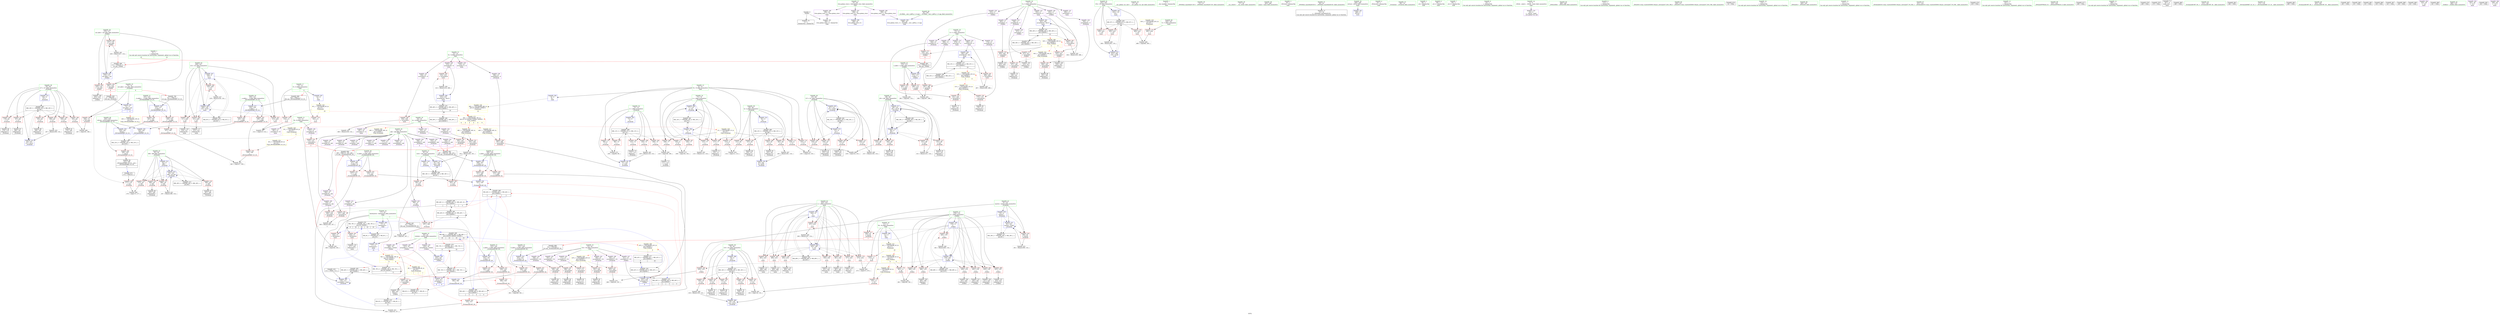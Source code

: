 digraph "SVFG" {
	label="SVFG";

	Node0x56209a848590 [shape=record,color=grey,label="{NodeID: 0\nNullPtr}"];
	Node0x56209a848590 -> Node0x56209a87d490[style=solid];
	Node0x56209a848590 -> Node0x56209a88c270[style=solid];
	Node0x56209a8e4610 [shape=record,color=black,label="{NodeID: 692\n72 = PHI(385, )\n0th arg _Z5checki }"];
	Node0x56209a8e4610 -> Node0x56209a88c370[style=solid];
	Node0x56209a8ba310 [shape=record,color=yellow,style=double,label="{NodeID: 526\n6V_1 = ENCHI(MR_6V_0)\npts\{14 \}\nFun[main]|{|<s2>19}}"];
	Node0x56209a8ba310 -> Node0x56209a883d60[style=dashed];
	Node0x56209a8ba310 -> Node0x56209a883e30[style=dashed];
	Node0x56209a8ba310:s2 -> Node0x56209a8bccd0[style=dashed,color=red];
	Node0x56209a8962d0 [shape=record,color=grey,label="{NodeID: 443\n497 = Binary(496, 498, )\n}"];
	Node0x56209a8962d0 -> Node0x56209a88e590[style=solid];
	Node0x56209a88ae00 [shape=record,color=red,label="{NodeID: 277\n538\<--452\n\<--CN\nmain\n}"];
	Node0x56209a87ebb0 [shape=record,color=red,label="{NodeID: 194\n150\<--79\n\<--i10\n_Z5checki\n}"];
	Node0x56209a87ebb0 -> Node0x56209a87dd10[style=solid];
	Node0x56209a87bd40 [shape=record,color=black,label="{NodeID: 111\n482\<--481\nidxprom8\<--\nmain\n}"];
	Node0x56209a87a070 [shape=record,color=green,label="{NodeID: 28\n47\<--48\n__cxx_global_var_init\<--__cxx_global_var_init_field_insensitive\n}"];
	Node0x56209a8bbc80 [shape=record,color=yellow,style=double,label="{NodeID: 554\n34V_1 = ENCHI(MR_34V_0)\npts\{180000 \}\nFun[_Z5checki]}"];
	Node0x56209a8bbc80 -> Node0x56209a880340[style=dashed];
	Node0x56209a8bbc80 -> Node0x56209a880750[style=dashed];
	Node0x56209a898cd0 [shape=record,color=grey,label="{NodeID: 471\n220 = cmp(218, 219, )\n}"];
	Node0x56209a88c5e0 [shape=record,color=blue,label="{NodeID: 305\n119\<--112\narrayidx6\<--cond\n_Z5checki\n}"];
	Node0x56209a88c5e0 -> Node0x56209a88c5e0[style=dashed];
	Node0x56209a88c5e0 -> Node0x56209a8aea20[style=dashed];
	Node0x56209a880270 [shape=record,color=red,label="{NodeID: 222\n141\<--140\n\<--arrayidx15\n_Z5checki\n}"];
	Node0x56209a880270 -> Node0x56209a87daa0[style=solid];
	Node0x56209a881d20 [shape=record,color=purple,label="{NodeID: 139\n519\<--23\narrayidx27\<--X\nmain\n}"];
	Node0x56209a87c7e0 [shape=record,color=green,label="{NodeID: 56\n376\<--377\ncnt.addr\<--cnt.addr_field_insensitive\n_Z3dfsii\n}"];
	Node0x56209a87c7e0 -> Node0x56209a889e90[style=solid];
	Node0x56209a87c7e0 -> Node0x56209a889f60[style=solid];
	Node0x56209a87c7e0 -> Node0x56209a88a030[style=solid];
	Node0x56209a87c7e0 -> Node0x56209a88de40[style=solid];
	Node0x56209a88dca0 [shape=record,color=blue,label="{NodeID: 333\n365\<--364\n\<--\n_Z5chmaxIiEvRT_S0_\n}"];
	Node0x56209a88dca0 -> Node0x56209a8aef20[style=dashed];
	Node0x56209a889810 [shape=record,color=red,label="{NodeID: 250\n339\<--338\n\<--\n_ZSt3minIiERKT_S2_S2_\n}"];
	Node0x56209a889810 -> Node0x56209a8974d0[style=solid];
	Node0x56209a8833e0 [shape=record,color=purple,label="{NodeID: 167\n588\<--42\nllvm.global_ctors_0\<--llvm.global_ctors\nGlob }"];
	Node0x56209a8833e0 -> Node0x56209a88c070[style=solid];
	Node0x56209a87e050 [shape=record,color=black,label="{NodeID: 84\n179\<--178\nidxprom37\<--\n_Z5checki\n}"];
	Node0x56209a86a8b0 [shape=record,color=green,label="{NodeID: 1\n7\<--1\n__dso_handle\<--dummyObj\nGlob }"];
	Node0x56209a8e47d0 [shape=record,color=black,label="{NodeID: 693\n307 = PHI(149, 186, 233, )\n0th arg _Z5chminIiEvRT_S0_ }"];
	Node0x56209a8e47d0 -> Node0x56209a88d550[style=solid];
	Node0x56209a896450 [shape=record,color=grey,label="{NodeID: 444\n252 = Binary(251, 124, )\n}"];
	Node0x56209a896450 -> Node0x56209a88cfa0[style=solid];
	Node0x56209a88aed0 [shape=record,color=red,label="{NodeID: 278\n565\<--452\n\<--CN\nmain\n}"];
	Node0x56209a88aed0 -> Node0x56209a895850[style=solid];
	Node0x56209a87ec80 [shape=record,color=red,label="{NodeID: 195\n158\<--79\n\<--i10\n_Z5checki\n}"];
	Node0x56209a87ec80 -> Node0x56209a896a50[style=solid];
	Node0x56209a87be10 [shape=record,color=black,label="{NodeID: 112\n486\<--485\nidxprom11\<--\nmain\n}"];
	Node0x56209a87a140 [shape=record,color=green,label="{NodeID: 29\n51\<--52\n_ZNSt8ios_base4InitC1Ev\<--_ZNSt8ios_base4InitC1Ev_field_insensitive\n}"];
	Node0x56209a8bbd60 [shape=record,color=yellow,style=double,label="{NodeID: 555\n36V_1 = ENCHI(MR_36V_0)\npts\{200000 \}\nFun[_Z5checki]}"];
	Node0x56209a8bbd60 -> Node0x56209a8808f0[style=dashed];
	Node0x56209a8bbd60 -> Node0x56209a888970[style=dashed];
	Node0x56209a898e50 [shape=record,color=grey,label="{NodeID: 472\n106 = cmp(104, 105, )\n}"];
	Node0x56209a88c6b0 [shape=record,color=blue,label="{NodeID: 306\n77\<--123\nj\<--inc\n_Z5checki\n}"];
	Node0x56209a88c6b0 -> Node0x56209a8844b0[style=dashed];
	Node0x56209a88c6b0 -> Node0x56209a884580[style=dashed];
	Node0x56209a88c6b0 -> Node0x56209a884650[style=dashed];
	Node0x56209a88c6b0 -> Node0x56209a884720[style=dashed];
	Node0x56209a88c6b0 -> Node0x56209a88c6b0[style=dashed];
	Node0x56209a88c6b0 -> Node0x56209a8ae520[style=dashed];
	Node0x56209a880340 [shape=record,color=red,label="{NodeID: 223\n147\<--146\n\<--arrayidx19\n_Z5checki\n}"];
	Node0x56209a880340 -> Node0x56209a87dc40[style=solid];
	Node0x56209a881df0 [shape=record,color=purple,label="{NodeID: 140\n523\<--23\narrayidx30\<--X\nmain\n}"];
	Node0x56209a881df0 -> Node0x56209a88bb00[style=solid];
	Node0x56209a881df0 -> Node0x56209a88e8d0[style=solid];
	Node0x56209a87c8b0 [shape=record,color=green,label="{NodeID: 57\n378\<--379\ni\<--i_field_insensitive\n_Z3dfsii\n}"];
	Node0x56209a87c8b0 -> Node0x56209a88a100[style=solid];
	Node0x56209a87c8b0 -> Node0x56209a88a1d0[style=solid];
	Node0x56209a87c8b0 -> Node0x56209a88a2a0[style=solid];
	Node0x56209a87c8b0 -> Node0x56209a88a370[style=solid];
	Node0x56209a87c8b0 -> Node0x56209a88a440[style=solid];
	Node0x56209a87c8b0 -> Node0x56209a88a510[style=solid];
	Node0x56209a87c8b0 -> Node0x56209a88a5e0[style=solid];
	Node0x56209a87c8b0 -> Node0x56209a88a6b0[style=solid];
	Node0x56209a87c8b0 -> Node0x56209a88df10[style=solid];
	Node0x56209a87c8b0 -> Node0x56209a88e250[style=solid];
	Node0x56209a88dd70 [shape=record,color=blue,label="{NodeID: 334\n374\<--372\nu.addr\<--u\n_Z3dfsii\n}"];
	Node0x56209a88dd70 -> Node0x56209a889cf0[style=dashed];
	Node0x56209a88dd70 -> Node0x56209a889dc0[style=dashed];
	Node0x56209a8898e0 [shape=record,color=red,label="{NodeID: 251\n359\<--353\n\<--a.addr\n_Z5chmaxIiEvRT_S0_\n}"];
	Node0x56209a8898e0 -> Node0x56209a889c20[style=solid];
	Node0x56209a8834e0 [shape=record,color=purple,label="{NodeID: 168\n589\<--42\nllvm.global_ctors_1\<--llvm.global_ctors\nGlob }"];
	Node0x56209a8834e0 -> Node0x56209a88c170[style=solid];
	Node0x56209a87e120 [shape=record,color=black,label="{NodeID: 85\n182\<--181\nidxprom39\<--\n_Z5checki\n}"];
	Node0x56209a8722b0 [shape=record,color=green,label="{NodeID: 2\n9\<--1\n\<--dummyObj\nCan only get source location for instruction, argument, global var or function.|{<s0>19|<s1>19}}"];
	Node0x56209a8722b0:s0 -> Node0x56209a8e4c70[style=solid,color=red];
	Node0x56209a8722b0:s1 -> Node0x56209a8e4dc0[style=solid,color=red];
	Node0x56209a8e4ab0 [shape=record,color=black,label="{NodeID: 694\n308 = PHI(153, 193, 248, )\n1st arg _Z5chminIiEvRT_S0_ }"];
	Node0x56209a8e4ab0 -> Node0x56209a88d620[style=solid];
	Node0x56209a8965d0 [shape=record,color=grey,label="{NodeID: 445\n129 = Binary(128, 124, )\n}"];
	Node0x56209a8965d0 -> Node0x56209a88c780[style=solid];
	Node0x56209a88afa0 [shape=record,color=red,label="{NodeID: 279\n473\<--454\n\<--i\nmain\n}"];
	Node0x56209a88afa0 -> Node0x56209a8980d0[style=solid];
	Node0x56209a87ed50 [shape=record,color=red,label="{NodeID: 196\n202\<--81\n\<--cost\n_Z5checki\n}"];
	Node0x56209a87ed50 -> Node0x56209a895550[style=solid];
	Node0x56209a87bee0 [shape=record,color=black,label="{NodeID: 113\n490\<--489\nidxprom14\<--\nmain\n}"];
	Node0x56209a87a210 [shape=record,color=green,label="{NodeID: 30\n57\<--58\n__cxa_atexit\<--__cxa_atexit_field_insensitive\n}"];
	Node0x56209a8bbe40 [shape=record,color=yellow,style=double,label="{NodeID: 556\n38V_1 = ENCHI(MR_38V_0)\npts\{220000 \}\nFun[_Z5checki]}"];
	Node0x56209a8bbe40 -> Node0x56209a880410[style=dashed];
	Node0x56209a898fd0 [shape=record,color=grey,label="{NodeID: 473\n100 = cmp(98, 99, )\n}"];
	Node0x56209a88c780 [shape=record,color=blue,label="{NodeID: 307\n75\<--129\ni\<--inc8\n_Z5checki\n}"];
	Node0x56209a88c780 -> Node0x56209a8ae020[style=dashed];
	Node0x56209a880410 [shape=record,color=red,label="{NodeID: 224\n153\<--152\n\<--arrayidx23\n_Z5checki\n|{<s0>3}}"];
	Node0x56209a880410:s0 -> Node0x56209a8e4ab0[style=solid,color=red];
	Node0x56209a881ec0 [shape=record,color=purple,label="{NodeID: 141\n558\<--23\narrayidx42\<--X\nmain\n}"];
	Node0x56209a881ec0 -> Node0x56209a88bbd0[style=solid];
	Node0x56209a87c980 [shape=record,color=green,label="{NodeID: 58\n445\<--446\nmain\<--main_field_insensitive\n}"];
	Node0x56209a88de40 [shape=record,color=blue,label="{NodeID: 335\n376\<--373\ncnt.addr\<--cnt\n_Z3dfsii\n}"];
	Node0x56209a88de40 -> Node0x56209a889e90[style=dashed];
	Node0x56209a88de40 -> Node0x56209a889f60[style=dashed];
	Node0x56209a88de40 -> Node0x56209a88a030[style=dashed];
	Node0x56209a8899b0 [shape=record,color=red,label="{NodeID: 252\n365\<--353\n\<--a.addr\n_Z5chmaxIiEvRT_S0_\n}"];
	Node0x56209a8899b0 -> Node0x56209a88dca0[style=solid];
	Node0x56209a8835e0 [shape=record,color=purple,label="{NodeID: 169\n590\<--42\nllvm.global_ctors_2\<--llvm.global_ctors\nGlob }"];
	Node0x56209a8835e0 -> Node0x56209a88c270[style=solid];
	Node0x56209a87e1f0 [shape=record,color=black,label="{NodeID: 86\n185\<--184\nidxprom41\<--\n_Z5checki\n}"];
	Node0x56209a872340 [shape=record,color=green,label="{NodeID: 3\n34\<--1\n_ZSt3cin\<--dummyObj\nGlob }"];
	Node0x56209a8e4c70 [shape=record,color=black,label="{NodeID: 695\n372 = PHI(426, 9, )\n0th arg _Z3dfsii }"];
	Node0x56209a8e4c70 -> Node0x56209a88dd70[style=solid];
	Node0x56209a8ba5b0 [shape=record,color=yellow,style=double,label="{NodeID: 529\n85V_1 = ENCHI(MR_85V_0)\npts\{451 \}\nFun[main]}"];
	Node0x56209a8ba5b0 -> Node0x56209a88ac60[style=dashed];
	Node0x56209a896750 [shape=record,color=grey,label="{NodeID: 446\n248 = Binary(240, 247, )\n|{<s0>5}}"];
	Node0x56209a896750:s0 -> Node0x56209a8e4ab0[style=solid,color=red];
	Node0x56209a88b070 [shape=record,color=red,label="{NodeID: 280\n477\<--454\n\<--i\nmain\n}"];
	Node0x56209a88b070 -> Node0x56209a87bc70[style=solid];
	Node0x56209a87ee20 [shape=record,color=red,label="{NodeID: 197\n265\<--81\n\<--cost\n_Z5checki\n}"];
	Node0x56209a87ee20 -> Node0x56209a8986d0[style=solid];
	Node0x56209a87bfb0 [shape=record,color=black,label="{NodeID: 114\n494\<--493\nidxprom17\<--\nmain\n}"];
	Node0x56209a87a2e0 [shape=record,color=green,label="{NodeID: 31\n56\<--62\n_ZNSt8ios_base4InitD1Ev\<--_ZNSt8ios_base4InitD1Ev_field_insensitive\n}"];
	Node0x56209a87a2e0 -> Node0x56209a87d660[style=solid];
	Node0x56209a8bbf20 [shape=record,color=yellow,style=double,label="{NodeID: 557\n40V_1 = ENCHI(MR_40V_0)\npts\{240000 \}\nFun[_Z5checki]}"];
	Node0x56209a8bbf20 -> Node0x56209a888e50[style=dashed];
	Node0x56209a88c850 [shape=record,color=blue,label="{NodeID: 308\n79\<--9\ni10\<--\n_Z5checki\n}"];
	Node0x56209a88c850 -> Node0x56209a8b53b0[style=dashed];
	Node0x56209a8804e0 [shape=record,color=red,label="{NodeID: 225\n172\<--171\n\<--arrayidx32\n_Z5checki\n}"];
	Node0x56209a8804e0 -> Node0x56209a87deb0[style=solid];
	Node0x56209a881f90 [shape=record,color=purple,label="{NodeID: 142\n171\<--25\narrayidx32\<--CX\n_Z5checki\n}"];
	Node0x56209a881f90 -> Node0x56209a8804e0[style=solid];
	Node0x56209a87ca80 [shape=record,color=green,label="{NodeID: 59\n448\<--449\nretval\<--retval_field_insensitive\nmain\n}"];
	Node0x56209a87ca80 -> Node0x56209a88e320[style=solid];
	Node0x56209a8b1c50 [shape=record,color=black,label="{NodeID: 502\nMR_8V_2 = PHI(MR_8V_4, MR_8V_1, )\npts\{28 \}\n}"];
	Node0x56209a8b1c50 -> Node0x56209a88ea70[style=dashed];
	Node0x56209a88df10 [shape=record,color=blue,label="{NodeID: 336\n378\<--9\ni\<--\n_Z3dfsii\n}"];
	Node0x56209a88df10 -> Node0x56209a88a100[style=dashed];
	Node0x56209a88df10 -> Node0x56209a88a1d0[style=dashed];
	Node0x56209a88df10 -> Node0x56209a88a2a0[style=dashed];
	Node0x56209a88df10 -> Node0x56209a88a370[style=dashed];
	Node0x56209a88df10 -> Node0x56209a88a440[style=dashed];
	Node0x56209a88df10 -> Node0x56209a88a510[style=dashed];
	Node0x56209a88df10 -> Node0x56209a88a5e0[style=dashed];
	Node0x56209a88df10 -> Node0x56209a88a6b0[style=dashed];
	Node0x56209a88df10 -> Node0x56209a88e250[style=dashed];
	Node0x56209a88df10 -> Node0x56209a8a99f0[style=dashed];
	Node0x56209a889a80 [shape=record,color=red,label="{NodeID: 253\n361\<--355\n\<--b.addr\n_Z5chmaxIiEvRT_S0_\n}"];
	Node0x56209a889a80 -> Node0x56209a897f50[style=solid];
	Node0x56209a8836e0 [shape=record,color=red,label="{NodeID: 170\n99\<--8\n\<--N\n_Z5checki\n}"];
	Node0x56209a8836e0 -> Node0x56209a898fd0[style=solid];
	Node0x56209a87e2c0 [shape=record,color=black,label="{NodeID: 87\n188\<--187\nidxprom43\<--\n_Z5checki\n}"];
	Node0x56209a878b80 [shape=record,color=green,label="{NodeID: 4\n35\<--1\n_ZSt4cout\<--dummyObj\nGlob }"];
	Node0x56209a8e4dc0 [shape=record,color=black,label="{NodeID: 696\n373 = PHI(428, 9, )\n1st arg _Z3dfsii }"];
	Node0x56209a8e4dc0 -> Node0x56209a88de40[style=solid];
	Node0x56209a8968d0 [shape=record,color=grey,label="{NodeID: 447\n262 = Binary(261, 124, )\n}"];
	Node0x56209a8968d0 -> Node0x56209a88d140[style=solid];
	Node0x56209a88b140 [shape=record,color=red,label="{NodeID: 281\n481\<--454\n\<--i\nmain\n}"];
	Node0x56209a88b140 -> Node0x56209a87bd40[style=solid];
	Node0x56209a87eef0 [shape=record,color=red,label="{NodeID: 198\n165\<--83\n\<--i27\n_Z5checki\n}"];
	Node0x56209a87eef0 -> Node0x56209a898550[style=solid];
	Node0x56209a87c080 [shape=record,color=black,label="{NodeID: 115\n501\<--500\nidxprom19\<--\nmain\n}"];
	Node0x56209a87a3b0 [shape=record,color=green,label="{NodeID: 32\n69\<--70\n_Z5checki\<--_Z5checki_field_insensitive\n}"];
	Node0x56209a8bc000 [shape=record,color=yellow,style=double,label="{NodeID: 558\n42V_1 = ENCHI(MR_42V_0)\npts\{260000 \}\nFun[_Z5checki]}"];
	Node0x56209a8bc000 -> Node0x56209a8804e0[style=dashed];
	Node0x56209a8bc000 -> Node0x56209a880680[style=dashed];
	Node0x56209a8bc000 -> Node0x56209a880820[style=dashed];
	Node0x56209a8bc000 -> Node0x56209a8888e0[style=dashed];
	Node0x56209a8bc000 -> Node0x56209a888d80[style=dashed];
	Node0x56209a88c920 [shape=record,color=blue,label="{NodeID: 309\n79\<--159\ni10\<--inc25\n_Z5checki\n}"];
	Node0x56209a88c920 -> Node0x56209a8b53b0[style=dashed];
	Node0x56209a8805b0 [shape=record,color=red,label="{NodeID: 226\n175\<--174\n\<--arrayidx34\n_Z5checki\n}"];
	Node0x56209a8805b0 -> Node0x56209a87df80[style=solid];
	Node0x56209a882060 [shape=record,color=purple,label="{NodeID: 143\n180\<--25\narrayidx38\<--CX\n_Z5checki\n}"];
	Node0x56209a882060 -> Node0x56209a880680[style=solid];
	Node0x56209a87cb50 [shape=record,color=green,label="{NodeID: 60\n450\<--451\nT\<--T_field_insensitive\nmain\n}"];
	Node0x56209a87cb50 -> Node0x56209a88ac60[style=solid];
	Node0x56209a8b2150 [shape=record,color=black,label="{NodeID: 503\nMR_87V_3 = PHI(MR_87V_4, MR_87V_2, )\npts\{453 \}\n}"];
	Node0x56209a8b2150 -> Node0x56209a88ad30[style=dashed];
	Node0x56209a8b2150 -> Node0x56209a88ae00[style=dashed];
	Node0x56209a8b2150 -> Node0x56209a88aed0[style=dashed];
	Node0x56209a8b2150 -> Node0x56209a88eb40[style=dashed];
	Node0x56209a88dfe0 [shape=record,color=blue,label="{NodeID: 337\n415\<--417\narrayidx11\<--\n_Z3dfsii\n|{<s0>9|<s1>9}}"];
	Node0x56209a88dfe0:s0 -> Node0x56209a8aa3f0[style=dashed,color=red];
	Node0x56209a88dfe0:s1 -> Node0x56209a8a90f0[style=dashed,color=red];
	Node0x56209a889b50 [shape=record,color=red,label="{NodeID: 254\n364\<--355\n\<--b.addr\n_Z5chmaxIiEvRT_S0_\n}"];
	Node0x56209a889b50 -> Node0x56209a88dca0[style=solid];
	Node0x56209a8837b0 [shape=record,color=red,label="{NodeID: 171\n105\<--8\n\<--N\n_Z5checki\n}"];
	Node0x56209a8837b0 -> Node0x56209a898e50[style=solid];
	Node0x56209a87e390 [shape=record,color=black,label="{NodeID: 88\n191\<--190\nidxprom45\<--\n_Z5checki\n}"];
	Node0x56209a878c10 [shape=record,color=green,label="{NodeID: 5\n36\<--1\n.str\<--dummyObj\nGlob }"];
	Node0x56209a8e5360 [shape=record,color=black,label="{NodeID: 697\n351 = PHI(27, )\n0th arg _Z5chmaxIiEvRT_S0_ }"];
	Node0x56209a8e5360 -> Node0x56209a88db00[style=solid];
	Node0x56209a896a50 [shape=record,color=grey,label="{NodeID: 448\n159 = Binary(158, 124, )\n}"];
	Node0x56209a896a50 -> Node0x56209a88c920[style=solid];
	Node0x56209a88b210 [shape=record,color=red,label="{NodeID: 282\n485\<--454\n\<--i\nmain\n}"];
	Node0x56209a88b210 -> Node0x56209a87be10[style=solid];
	Node0x56209a87efc0 [shape=record,color=red,label="{NodeID: 199\n169\<--83\n\<--i27\n_Z5checki\n}"];
	Node0x56209a87efc0 -> Node0x56209a87dde0[style=solid];
	Node0x56209a880a70 [shape=record,color=black,label="{NodeID: 116\n518\<--517\nidxprom26\<--\nmain\n}"];
	Node0x56209a87a480 [shape=record,color=green,label="{NodeID: 33\n73\<--74\ncnt.addr\<--cnt.addr_field_insensitive\n_Z5checki\n|{|<s2>6}}"];
	Node0x56209a87a480 -> Node0x56209a8840a0[style=solid];
	Node0x56209a87a480 -> Node0x56209a88c370[style=solid];
	Node0x56209a87a480:s2 -> Node0x56209a8e5810[style=solid,color=red];
	Node0x56209a8a99f0 [shape=record,color=black,label="{NodeID: 476\nMR_69V_2 = PHI(MR_69V_1, MR_69V_4, )\npts\{379 \}\n}"];
	Node0x56209a88c9f0 [shape=record,color=blue,label="{NodeID: 310\n81\<--9\ncost\<--\n_Z5checki\n}"];
	Node0x56209a88c9f0 -> Node0x56209a8af420[style=dashed];
	Node0x56209a880680 [shape=record,color=red,label="{NodeID: 227\n181\<--180\n\<--arrayidx38\n_Z5checki\n}"];
	Node0x56209a880680 -> Node0x56209a87e120[style=solid];
	Node0x56209a882130 [shape=record,color=purple,label="{NodeID: 144\n189\<--25\narrayidx44\<--CX\n_Z5checki\n}"];
	Node0x56209a882130 -> Node0x56209a880820[style=solid];
	Node0x56209a87cc20 [shape=record,color=green,label="{NodeID: 61\n452\<--453\nCN\<--CN_field_insensitive\nmain\n}"];
	Node0x56209a87cc20 -> Node0x56209a88ad30[style=solid];
	Node0x56209a87cc20 -> Node0x56209a88ae00[style=solid];
	Node0x56209a87cc20 -> Node0x56209a88aed0[style=solid];
	Node0x56209a87cc20 -> Node0x56209a88e3f0[style=solid];
	Node0x56209a87cc20 -> Node0x56209a88eb40[style=solid];
	Node0x56209a8b2650 [shape=record,color=black,label="{NodeID: 504\nMR_89V_2 = PHI(MR_89V_4, MR_89V_1, )\npts\{455 \}\n}"];
	Node0x56209a8b2650 -> Node0x56209a88e4c0[style=dashed];
	Node0x56209a88e0b0 [shape=record,color=blue,label="{NodeID: 338\n421\<--418\narrayidx13\<--\n_Z3dfsii\n|{<s0>9}}"];
	Node0x56209a88e0b0:s0 -> Node0x56209a8bca00[style=dashed,color=red];
	Node0x56209a889c20 [shape=record,color=red,label="{NodeID: 255\n360\<--359\n\<--\n_Z5chmaxIiEvRT_S0_\n}"];
	Node0x56209a889c20 -> Node0x56209a897f50[style=solid];
	Node0x56209a883880 [shape=record,color=red,label="{NodeID: 172\n213\<--8\n\<--N\n_Z5checki\n}"];
	Node0x56209a883880 -> Node0x56209a897350[style=solid];
	Node0x56209a87e460 [shape=record,color=black,label="{NodeID: 89\n196\<--195\nidxprom47\<--\n_Z5checki\n}"];
	Node0x56209a878ca0 [shape=record,color=green,label="{NodeID: 6\n38\<--1\n.str.1\<--dummyObj\nGlob }"];
	Node0x56209a8e5590 [shape=record,color=black,label="{NodeID: 698\n352 = PHI(300, )\n1st arg _Z5chmaxIiEvRT_S0_ }"];
	Node0x56209a8e5590 -> Node0x56209a88dbd0[style=solid];
	Node0x56209a896bd0 [shape=record,color=grey,label="{NodeID: 449\n257 = Binary(256, 124, )\n}"];
	Node0x56209a896bd0 -> Node0x56209a88d070[style=solid];
	Node0x56209a88b2e0 [shape=record,color=red,label="{NodeID: 283\n489\<--454\n\<--i\nmain\n}"];
	Node0x56209a88b2e0 -> Node0x56209a87bee0[style=solid];
	Node0x56209a87f090 [shape=record,color=red,label="{NodeID: 200\n178\<--83\n\<--i27\n_Z5checki\n}"];
	Node0x56209a87f090 -> Node0x56209a87e050[style=solid];
	Node0x56209a880b40 [shape=record,color=black,label="{NodeID: 117\n522\<--521\nidxprom29\<--\nmain\n}"];
	Node0x56209a87a550 [shape=record,color=green,label="{NodeID: 34\n75\<--76\ni\<--i_field_insensitive\n_Z5checki\n}"];
	Node0x56209a87a550 -> Node0x56209a884170[style=solid];
	Node0x56209a87a550 -> Node0x56209a884240[style=solid];
	Node0x56209a87a550 -> Node0x56209a884310[style=solid];
	Node0x56209a87a550 -> Node0x56209a8843e0[style=solid];
	Node0x56209a87a550 -> Node0x56209a88c440[style=solid];
	Node0x56209a87a550 -> Node0x56209a88c780[style=solid];
	Node0x56209a8a9ef0 [shape=record,color=black,label="{NodeID: 477\nMR_42V_2 = PHI(MR_42V_1, MR_42V_3, )\npts\{260000 \}\n|{<s0>9|<s1>19}}"];
	Node0x56209a8a9ef0:s0 -> Node0x56209a8a8bf0[style=dashed,color=blue];
	Node0x56209a8a9ef0:s1 -> Node0x56209a8b3f50[style=dashed,color=blue];
	Node0x56209a88cac0 [shape=record,color=blue,label="{NodeID: 311\n83\<--9\ni27\<--\n_Z5checki\n}"];
	Node0x56209a88cac0 -> Node0x56209a8af920[style=dashed];
	Node0x56209a880750 [shape=record,color=red,label="{NodeID: 228\n184\<--183\n\<--arrayidx40\n_Z5checki\n}"];
	Node0x56209a880750 -> Node0x56209a87e1f0[style=solid];
	Node0x56209a882200 [shape=record,color=purple,label="{NodeID: 145\n197\<--25\narrayidx48\<--CX\n_Z5checki\n}"];
	Node0x56209a882200 -> Node0x56209a8888e0[style=solid];
	Node0x56209a87ccf0 [shape=record,color=green,label="{NodeID: 62\n454\<--455\ni\<--i_field_insensitive\nmain\n}"];
	Node0x56209a87ccf0 -> Node0x56209a88afa0[style=solid];
	Node0x56209a87ccf0 -> Node0x56209a88b070[style=solid];
	Node0x56209a87ccf0 -> Node0x56209a88b140[style=solid];
	Node0x56209a87ccf0 -> Node0x56209a88b210[style=solid];
	Node0x56209a87ccf0 -> Node0x56209a88b2e0[style=solid];
	Node0x56209a87ccf0 -> Node0x56209a88b3b0[style=solid];
	Node0x56209a87ccf0 -> Node0x56209a88b480[style=solid];
	Node0x56209a87ccf0 -> Node0x56209a88b550[style=solid];
	Node0x56209a87ccf0 -> Node0x56209a88e4c0[style=solid];
	Node0x56209a87ccf0 -> Node0x56209a88e730[style=solid];
	Node0x56209a8b2b50 [shape=record,color=black,label="{NodeID: 505\nMR_91V_2 = PHI(MR_91V_4, MR_91V_1, )\npts\{457 \}\n}"];
	Node0x56209a8b2b50 -> Node0x56209a88e800[style=dashed];
	Node0x56209a88e180 [shape=record,color=blue,label="{NodeID: 339\n435\<--437\narrayidx19\<--\n_Z3dfsii\n}"];
	Node0x56209a88e180 -> Node0x56209a8a90f0[style=dashed];
	Node0x56209a889cf0 [shape=record,color=red,label="{NodeID: 256\n382\<--374\n\<--u.addr\n_Z3dfsii\n}"];
	Node0x56209a889cf0 -> Node0x56209a8983d0[style=solid];
	Node0x56209a883950 [shape=record,color=red,label="{NodeID: 173\n219\<--8\n\<--N\n_Z5checki\n}"];
	Node0x56209a883950 -> Node0x56209a898cd0[style=solid];
	Node0x56209a87e530 [shape=record,color=black,label="{NodeID: 90\n199\<--198\nidxprom49\<--\n_Z5checki\n}"];
	Node0x56209a871120 [shape=record,color=green,label="{NodeID: 7\n40\<--1\n.str.2\<--dummyObj\nGlob }"];
	Node0x56209a8e56d0 [shape=record,color=black,label="{NodeID: 699\n326 = PHI(13, )\n0th arg _ZSt3minIiERKT_S2_S2_ }"];
	Node0x56209a8e56d0 -> Node0x56209a88d7c0[style=solid];
	Node0x56209a896d50 [shape=record,color=grey,label="{NodeID: 450\n123 = Binary(122, 124, )\n}"];
	Node0x56209a896d50 -> Node0x56209a88c6b0[style=solid];
	Node0x56209a88b3b0 [shape=record,color=red,label="{NodeID: 284\n493\<--454\n\<--i\nmain\n}"];
	Node0x56209a88b3b0 -> Node0x56209a87bfb0[style=solid];
	Node0x56209a87f160 [shape=record,color=red,label="{NodeID: 201\n187\<--83\n\<--i27\n_Z5checki\n}"];
	Node0x56209a87f160 -> Node0x56209a87e2c0[style=solid];
	Node0x56209a880c10 [shape=record,color=black,label="{NodeID: 118\n557\<--556\nidxprom41\<--\nmain\n}"];
	Node0x56209a87a620 [shape=record,color=green,label="{NodeID: 35\n77\<--78\nj\<--j_field_insensitive\n_Z5checki\n}"];
	Node0x56209a87a620 -> Node0x56209a8844b0[style=solid];
	Node0x56209a87a620 -> Node0x56209a884580[style=solid];
	Node0x56209a87a620 -> Node0x56209a884650[style=solid];
	Node0x56209a87a620 -> Node0x56209a884720[style=solid];
	Node0x56209a87a620 -> Node0x56209a88c510[style=solid];
	Node0x56209a87a620 -> Node0x56209a88c6b0[style=solid];
	Node0x56209a8aa3f0 [shape=record,color=black,label="{NodeID: 478\nMR_74V_2 = PHI(MR_74V_1, MR_74V_3, )\npts\{300000 \}\n|{<s0>9|<s1>19}}"];
	Node0x56209a8aa3f0:s0 -> Node0x56209a88e180[style=dashed,color=blue];
	Node0x56209a8aa3f0:s1 -> Node0x56209a8b3f50[style=dashed,color=blue];
	Node0x56209a88cb90 [shape=record,color=blue,label="{NodeID: 312\n81\<--203\ncost\<--add\n_Z5checki\n}"];
	Node0x56209a88cb90 -> Node0x56209a8af420[style=dashed];
	Node0x56209a880820 [shape=record,color=red,label="{NodeID: 229\n190\<--189\n\<--arrayidx44\n_Z5checki\n}"];
	Node0x56209a880820 -> Node0x56209a87e390[style=solid];
	Node0x56209a8822d0 [shape=record,color=purple,label="{NodeID: 146\n282\<--25\narrayidx93\<--CX\n_Z5checki\n}"];
	Node0x56209a8822d0 -> Node0x56209a888d80[style=solid];
	Node0x56209a87cdc0 [shape=record,color=green,label="{NodeID: 63\n456\<--457\ni22\<--i22_field_insensitive\nmain\n}"];
	Node0x56209a87cdc0 -> Node0x56209a88b620[style=solid];
	Node0x56209a87cdc0 -> Node0x56209a88b6f0[style=solid];
	Node0x56209a87cdc0 -> Node0x56209a88b7c0[style=solid];
	Node0x56209a87cdc0 -> Node0x56209a88b890[style=solid];
	Node0x56209a87cdc0 -> Node0x56209a88e800[style=solid];
	Node0x56209a87cdc0 -> Node0x56209a88e9a0[style=solid];
	Node0x56209a8b3050 [shape=record,color=black,label="{NodeID: 506\nMR_32V_2 = PHI(MR_32V_3, MR_32V_1, )\npts\{160000 \}\n}"];
	Node0x56209a8b3050 -> Node0x56209a8b67b0[style=dashed];
	Node0x56209a88e250 [shape=record,color=blue,label="{NodeID: 340\n378\<--441\ni\<--inc\n_Z3dfsii\n}"];
	Node0x56209a88e250 -> Node0x56209a88a100[style=dashed];
	Node0x56209a88e250 -> Node0x56209a88a1d0[style=dashed];
	Node0x56209a88e250 -> Node0x56209a88a2a0[style=dashed];
	Node0x56209a88e250 -> Node0x56209a88a370[style=dashed];
	Node0x56209a88e250 -> Node0x56209a88a440[style=dashed];
	Node0x56209a88e250 -> Node0x56209a88a510[style=dashed];
	Node0x56209a88e250 -> Node0x56209a88a5e0[style=dashed];
	Node0x56209a88e250 -> Node0x56209a88a6b0[style=dashed];
	Node0x56209a88e250 -> Node0x56209a88e250[style=dashed];
	Node0x56209a88e250 -> Node0x56209a8a99f0[style=dashed];
	Node0x56209a889dc0 [shape=record,color=red,label="{NodeID: 257\n398\<--374\n\<--u.addr\n_Z3dfsii\n}"];
	Node0x56209a889dc0 -> Node0x56209a897ad0[style=solid];
	Node0x56209a883a20 [shape=record,color=red,label="{NodeID: 174\n225\<--8\n\<--N\n_Z5checki\n}"];
	Node0x56209a883a20 -> Node0x56209a8989d0[style=solid];
	Node0x56209a87e600 [shape=record,color=black,label="{NodeID: 91\n229\<--228\nidxprom65\<--\n_Z5checki\n}"];
	Node0x56209a8711b0 [shape=record,color=green,label="{NodeID: 8\n43\<--1\n\<--dummyObj\nCan only get source location for instruction, argument, global var or function.}"];
	Node0x56209a8e5810 [shape=record,color=black,label="{NodeID: 700\n327 = PHI(73, )\n1st arg _ZSt3minIiERKT_S2_S2_ }"];
	Node0x56209a8e5810 -> Node0x56209a88d890[style=solid];
	Node0x56209a896ed0 [shape=record,color=grey,label="{NodeID: 451\n291 = Binary(290, 124, )\n}"];
	Node0x56209a896ed0 -> Node0x56209a88d3b0[style=solid];
	Node0x56209a88b480 [shape=record,color=red,label="{NodeID: 285\n500\<--454\n\<--i\nmain\n}"];
	Node0x56209a88b480 -> Node0x56209a87c080[style=solid];
	Node0x56209a87f230 [shape=record,color=red,label="{NodeID: 202\n195\<--83\n\<--i27\n_Z5checki\n}"];
	Node0x56209a87f230 -> Node0x56209a87e460[style=solid];
	Node0x56209a880ce0 [shape=record,color=purple,label="{NodeID: 119\n53\<--4\n\<--_ZStL8__ioinit\n__cxx_global_var_init\n}"];
	Node0x56209a87a6f0 [shape=record,color=green,label="{NodeID: 36\n79\<--80\ni10\<--i10_field_insensitive\n_Z5checki\n}"];
	Node0x56209a87a6f0 -> Node0x56209a8847f0[style=solid];
	Node0x56209a87a6f0 -> Node0x56209a87ea10[style=solid];
	Node0x56209a87a6f0 -> Node0x56209a87eae0[style=solid];
	Node0x56209a87a6f0 -> Node0x56209a87ebb0[style=solid];
	Node0x56209a87a6f0 -> Node0x56209a87ec80[style=solid];
	Node0x56209a87a6f0 -> Node0x56209a88c850[style=solid];
	Node0x56209a87a6f0 -> Node0x56209a88c920[style=solid];
	Node0x56209a8aa8f0 [shape=record,color=black,label="{NodeID: 479\nMR_76V_3 = PHI(MR_76V_2, MR_76V_4, )\npts\{28 330000 \}\n|{<s0>9|<s1>19|<s2>19|<s3>19|<s4>19}}"];
	Node0x56209a8aa8f0:s0 -> Node0x56209a8a91e0[style=dashed,color=blue];
	Node0x56209a8aa8f0:s1 -> Node0x56209a883f00[style=dashed,color=blue];
	Node0x56209a8aa8f0:s2 -> Node0x56209a883fd0[style=dashed,color=blue];
	Node0x56209a8aa8f0:s3 -> Node0x56209a8b1c50[style=dashed,color=blue];
	Node0x56209a8aa8f0:s4 -> Node0x56209a8b3f50[style=dashed,color=blue];
	Node0x56209a88cc60 [shape=record,color=blue,label="{NodeID: 313\n83\<--207\ni27\<--inc52\n_Z5checki\n}"];
	Node0x56209a88cc60 -> Node0x56209a8af920[style=dashed];
	Node0x56209a8808f0 [shape=record,color=red,label="{NodeID: 230\n193\<--192\n\<--arrayidx46\n_Z5checki\n|{<s0>4}}"];
	Node0x56209a8808f0:s0 -> Node0x56209a8e4ab0[style=solid,color=red];
	Node0x56209a8823a0 [shape=record,color=purple,label="{NodeID: 147\n421\<--25\narrayidx13\<--CX\n_Z3dfsii\n}"];
	Node0x56209a8823a0 -> Node0x56209a88e0b0[style=solid];
	Node0x56209a87ce90 [shape=record,color=green,label="{NodeID: 64\n460\<--461\n_ZNSirsERi\<--_ZNSirsERi_field_insensitive\n}"];
	Node0x56209a8b3550 [shape=record,color=black,label="{NodeID: 507\nMR_34V_2 = PHI(MR_34V_3, MR_34V_1, )\npts\{180000 \}\n}"];
	Node0x56209a8b3550 -> Node0x56209a8b6cb0[style=dashed];
	Node0x56209a88e320 [shape=record,color=blue,label="{NodeID: 341\n448\<--9\nretval\<--\nmain\n}"];
	Node0x56209a889e90 [shape=record,color=red,label="{NodeID: 258\n385\<--376\n\<--cnt.addr\n_Z3dfsii\n|{<s0>8}}"];
	Node0x56209a889e90:s0 -> Node0x56209a8e4610[style=solid,color=red];
	Node0x56209a883af0 [shape=record,color=red,label="{NodeID: 175\n135\<--11\n\<--M\n_Z5checki\n}"];
	Node0x56209a883af0 -> Node0x56209a897dd0[style=solid];
	Node0x56209a87e6d0 [shape=record,color=black,label="{NodeID: 92\n232\<--231\nidxprom67\<--\n_Z5checki\n}"];
	Node0x56209a871240 [shape=record,color=green,label="{NodeID: 9\n113\<--1\n\<--dummyObj\nCan only get source location for instruction, argument, global var or function.}"];
	Node0x56209a897050 [shape=record,color=grey,label="{NodeID: 452\n297 = Binary(296, 124, )\n}"];
	Node0x56209a897050 -> Node0x56209a88d480[style=solid];
	Node0x56209a88b550 [shape=record,color=red,label="{NodeID: 286\n507\<--454\n\<--i\nmain\n}"];
	Node0x56209a88b550 -> Node0x56209a895cd0[style=solid];
	Node0x56209a87f300 [shape=record,color=red,label="{NodeID: 203\n206\<--83\n\<--i27\n_Z5checki\n}"];
	Node0x56209a87f300 -> Node0x56209a8956d0[style=solid];
	Node0x56209a880db0 [shape=record,color=purple,label="{NodeID: 120\n140\<--15\narrayidx15\<--U\n_Z5checki\n}"];
	Node0x56209a880db0 -> Node0x56209a880270[style=solid];
	Node0x56209a87a7c0 [shape=record,color=green,label="{NodeID: 37\n81\<--82\ncost\<--cost_field_insensitive\n_Z5checki\n}"];
	Node0x56209a87a7c0 -> Node0x56209a87ed50[style=solid];
	Node0x56209a87a7c0 -> Node0x56209a87ee20[style=solid];
	Node0x56209a87a7c0 -> Node0x56209a88c9f0[style=solid];
	Node0x56209a87a7c0 -> Node0x56209a88cb90[style=solid];
	Node0x56209a8bc490 [shape=record,color=yellow,style=double,label="{NodeID: 563\n4V_1 = ENCHI(MR_4V_0)\npts\{12 \}\nFun[_Z3dfsii]|{|<s1>8|<s2>9}}"];
	Node0x56209a8bc490 -> Node0x56209a883bc0[style=dashed];
	Node0x56209a8bc490:s1 -> Node0x56209a8baf60[style=dashed,color=red];
	Node0x56209a8bc490:s2 -> Node0x56209a8bc490[style=dashed,color=red];
	Node0x56209a8aae20 [shape=record,color=black,label="{NodeID: 480\nMR_22V_3 = PHI(MR_22V_4, MR_22V_2, )\npts\{86 \}\n}"];
	Node0x56209a8aae20 -> Node0x56209a87f3d0[style=dashed];
	Node0x56209a8aae20 -> Node0x56209a87f4a0[style=dashed];
	Node0x56209a8aae20 -> Node0x56209a87f570[style=dashed];
	Node0x56209a8aae20 -> Node0x56209a87f640[style=dashed];
	Node0x56209a8aae20 -> Node0x56209a88d140[style=dashed];
	Node0x56209a88cd30 [shape=record,color=blue,label="{NodeID: 314\n85\<--9\nk\<--\n_Z5checki\n}"];
	Node0x56209a88cd30 -> Node0x56209a8aae20[style=dashed];
	Node0x56209a8888e0 [shape=record,color=red,label="{NodeID: 231\n198\<--197\n\<--arrayidx48\n_Z5checki\n}"];
	Node0x56209a8888e0 -> Node0x56209a87e530[style=solid];
	Node0x56209a882470 [shape=record,color=purple,label="{NodeID: 148\n406\<--29\narrayidx6\<--visited\n_Z3dfsii\n}"];
	Node0x56209a882470 -> Node0x56209a88a920[style=solid];
	Node0x56209a87cf90 [shape=record,color=green,label="{NodeID: 65\n536\<--537\n_ZStlsISt11char_traitsIcEERSt13basic_ostreamIcT_ES5_PKc\<--_ZStlsISt11char_traitsIcEERSt13basic_ostreamIcT_ES5_PKc_field_insensitive\n}"];
	Node0x56209a8e1500 [shape=record,color=black,label="{NodeID: 674\n54 = PHI()\n}"];
	Node0x56209a8b3a50 [shape=record,color=black,label="{NodeID: 508\nMR_40V_2 = PHI(MR_40V_3, MR_40V_1, )\npts\{240000 \}\n}"];
	Node0x56209a8b3a50 -> Node0x56209a8b92f0[style=dashed];
	Node0x56209a88e3f0 [shape=record,color=blue,label="{NodeID: 342\n452\<--124\nCN\<--\nmain\n}"];
	Node0x56209a88e3f0 -> Node0x56209a8b2150[style=dashed];
	Node0x56209a889f60 [shape=record,color=red,label="{NodeID: 259\n419\<--376\n\<--cnt.addr\n_Z3dfsii\n}"];
	Node0x56209a889f60 -> Node0x56209a87b930[style=solid];
	Node0x56209a883bc0 [shape=record,color=red,label="{NodeID: 176\n391\<--11\n\<--M\n_Z3dfsii\n}"];
	Node0x56209a883bc0 -> Node0x56209a898250[style=solid];
	Node0x56209a87e7a0 [shape=record,color=black,label="{NodeID: 93\n235\<--234\nidxprom69\<--\n_Z5checki\n}"];
	Node0x56209a869540 [shape=record,color=green,label="{NodeID: 10\n124\<--1\n\<--dummyObj\nCan only get source location for instruction, argument, global var or function.}"];
	Node0x56209a8babd0 [shape=record,color=yellow,style=double,label="{NodeID: 536\n96V_1 = ENCHI(MR_96V_0)\npts\{10 200000 220000 \}\nFun[main]|{<s0>19}}"];
	Node0x56209a8babd0:s0 -> Node0x56209a8bccd0[style=dashed,color=red];
	Node0x56209a8971d0 [shape=record,color=grey,label="{NodeID: 453\n318 = cmp(316, 317, )\n}"];
	Node0x56209a88b620 [shape=record,color=red,label="{NodeID: 287\n513\<--456\n\<--i22\nmain\n}"];
	Node0x56209a88b620 -> Node0x56209a8977d0[style=solid];
	Node0x56209a87f3d0 [shape=record,color=red,label="{NodeID: 204\n212\<--85\n\<--k\n_Z5checki\n}"];
	Node0x56209a87f3d0 -> Node0x56209a897350[style=solid];
	Node0x56209a880e80 [shape=record,color=purple,label="{NodeID: 121\n174\<--15\narrayidx34\<--U\n_Z5checki\n}"];
	Node0x56209a880e80 -> Node0x56209a8805b0[style=solid];
	Node0x56209a87a890 [shape=record,color=green,label="{NodeID: 38\n83\<--84\ni27\<--i27_field_insensitive\n_Z5checki\n}"];
	Node0x56209a87a890 -> Node0x56209a87eef0[style=solid];
	Node0x56209a87a890 -> Node0x56209a87efc0[style=solid];
	Node0x56209a87a890 -> Node0x56209a87f090[style=solid];
	Node0x56209a87a890 -> Node0x56209a87f160[style=solid];
	Node0x56209a87a890 -> Node0x56209a87f230[style=solid];
	Node0x56209a87a890 -> Node0x56209a87f300[style=solid];
	Node0x56209a87a890 -> Node0x56209a88cac0[style=solid];
	Node0x56209a87a890 -> Node0x56209a88cc60[style=solid];
	Node0x56209a8ab320 [shape=record,color=black,label="{NodeID: 481\nMR_24V_2 = PHI(MR_24V_4, MR_24V_1, )\npts\{88 \}\n}"];
	Node0x56209a8ab320 -> Node0x56209a88ce00[style=dashed];
	Node0x56209a88ce00 [shape=record,color=blue,label="{NodeID: 315\n87\<--9\ni57\<--\n_Z5checki\n}"];
	Node0x56209a88ce00 -> Node0x56209a87f710[style=dashed];
	Node0x56209a88ce00 -> Node0x56209a87f7e0[style=dashed];
	Node0x56209a88ce00 -> Node0x56209a87f8b0[style=dashed];
	Node0x56209a88ce00 -> Node0x56209a87f980[style=dashed];
	Node0x56209a88ce00 -> Node0x56209a88d070[style=dashed];
	Node0x56209a88ce00 -> Node0x56209a8ab320[style=dashed];
	Node0x56209a888970 [shape=record,color=red,label="{NodeID: 232\n201\<--200\n\<--arrayidx50\n_Z5checki\n}"];
	Node0x56209a888970 -> Node0x56209a895550[style=solid];
	Node0x56209a882540 [shape=record,color=purple,label="{NodeID: 149\n415\<--29\narrayidx11\<--visited\n_Z3dfsii\n}"];
	Node0x56209a882540 -> Node0x56209a88dfe0[style=solid];
	Node0x56209a87d090 [shape=record,color=green,label="{NodeID: 66\n540\<--541\n_ZNSolsEi\<--_ZNSolsEi_field_insensitive\n}"];
	Node0x56209a8e34e0 [shape=record,color=black,label="{NodeID: 675\n274 = PHI(325, )\n}"];
	Node0x56209a8e34e0 -> Node0x56209a888cb0[style=solid];
	Node0x56209a8b3f50 [shape=record,color=black,label="{NodeID: 509\nMR_98V_2 = PHI(MR_98V_3, MR_98V_1, )\npts\{260000 300000 330000 \}\n|{<s0>19|<s1>19|<s2>19|<s3>19}}"];
	Node0x56209a8b3f50:s0 -> Node0x56209a8aa3f0[style=dashed,color=red];
	Node0x56209a8b3f50:s1 -> Node0x56209a8a90f0[style=dashed,color=red];
	Node0x56209a8b3f50:s2 -> Node0x56209a8bca00[style=dashed,color=red];
	Node0x56209a8b3f50:s3 -> Node0x56209a8bcbc0[style=dashed,color=red];
	Node0x56209a88e4c0 [shape=record,color=blue,label="{NodeID: 343\n454\<--9\ni\<--\nmain\n}"];
	Node0x56209a88e4c0 -> Node0x56209a88afa0[style=dashed];
	Node0x56209a88e4c0 -> Node0x56209a88b070[style=dashed];
	Node0x56209a88e4c0 -> Node0x56209a88b140[style=dashed];
	Node0x56209a88e4c0 -> Node0x56209a88b210[style=dashed];
	Node0x56209a88e4c0 -> Node0x56209a88b2e0[style=dashed];
	Node0x56209a88e4c0 -> Node0x56209a88b3b0[style=dashed];
	Node0x56209a88e4c0 -> Node0x56209a88b480[style=dashed];
	Node0x56209a88e4c0 -> Node0x56209a88b550[style=dashed];
	Node0x56209a88e4c0 -> Node0x56209a88e730[style=dashed];
	Node0x56209a88e4c0 -> Node0x56209a8b2650[style=dashed];
	Node0x56209a88a030 [shape=record,color=red,label="{NodeID: 260\n427\<--376\n\<--cnt.addr\n_Z3dfsii\n}"];
	Node0x56209a88a030 -> Node0x56209a896150[style=solid];
	Node0x56209a883c90 [shape=record,color=red,label="{NodeID: 177\n474\<--11\n\<--M\nmain\n}"];
	Node0x56209a883c90 -> Node0x56209a8980d0[style=solid];
	Node0x56209a87e870 [shape=record,color=black,label="{NodeID: 94\n238\<--237\nidxprom71\<--\n_Z5checki\n}"];
	Node0x56209a869610 [shape=record,color=green,label="{NodeID: 11\n417\<--1\n\<--dummyObj\nCan only get source location for instruction, argument, global var or function.}"];
	Node0x56209a897350 [shape=record,color=grey,label="{NodeID: 454\n214 = cmp(212, 213, )\n}"];
	Node0x56209a88b6f0 [shape=record,color=red,label="{NodeID: 288\n517\<--456\n\<--i22\nmain\n}"];
	Node0x56209a88b6f0 -> Node0x56209a880a70[style=solid];
	Node0x56209a87f4a0 [shape=record,color=red,label="{NodeID: 205\n237\<--85\n\<--k\n_Z5checki\n}"];
	Node0x56209a87f4a0 -> Node0x56209a87e870[style=solid];
	Node0x56209a880f50 [shape=record,color=purple,label="{NodeID: 122\n396\<--15\narrayidx\<--U\n_Z3dfsii\n}"];
	Node0x56209a880f50 -> Node0x56209a88a780[style=solid];
	Node0x56209a87a960 [shape=record,color=green,label="{NodeID: 39\n85\<--86\nk\<--k_field_insensitive\n_Z5checki\n}"];
	Node0x56209a87a960 -> Node0x56209a87f3d0[style=solid];
	Node0x56209a87a960 -> Node0x56209a87f4a0[style=solid];
	Node0x56209a87a960 -> Node0x56209a87f570[style=solid];
	Node0x56209a87a960 -> Node0x56209a87f640[style=solid];
	Node0x56209a87a960 -> Node0x56209a88cd30[style=solid];
	Node0x56209a87a960 -> Node0x56209a88d140[style=solid];
	Node0x56209a8ab820 [shape=record,color=black,label="{NodeID: 482\nMR_26V_2 = PHI(MR_26V_3, MR_26V_1, )\npts\{90 \}\n}"];
	Node0x56209a8ab820 -> Node0x56209a88ced0[style=dashed];
	Node0x56209a8ab820 -> Node0x56209a8ab820[style=dashed];
	Node0x56209a88ced0 [shape=record,color=blue,label="{NodeID: 316\n89\<--9\nj61\<--\n_Z5checki\n}"];
	Node0x56209a88ced0 -> Node0x56209a87fa50[style=dashed];
	Node0x56209a88ced0 -> Node0x56209a87fb20[style=dashed];
	Node0x56209a88ced0 -> Node0x56209a87fbf0[style=dashed];
	Node0x56209a88ced0 -> Node0x56209a87fcc0[style=dashed];
	Node0x56209a88ced0 -> Node0x56209a88ced0[style=dashed];
	Node0x56209a88ced0 -> Node0x56209a88cfa0[style=dashed];
	Node0x56209a88ced0 -> Node0x56209a8ab820[style=dashed];
	Node0x56209a888a40 [shape=record,color=red,label="{NodeID: 233\n240\<--239\n\<--arrayidx72\n_Z5checki\n}"];
	Node0x56209a888a40 -> Node0x56209a896750[style=solid];
	Node0x56209a882610 [shape=record,color=purple,label="{NodeID: 150\n435\<--29\narrayidx19\<--visited\n_Z3dfsii\n}"];
	Node0x56209a882610 -> Node0x56209a88e180[style=solid];
	Node0x56209a87d190 [shape=record,color=green,label="{NodeID: 67\n551\<--552\n_ZSt4endlIcSt11char_traitsIcEERSt13basic_ostreamIT_T0_ES6_\<--_ZSt4endlIcSt11char_traitsIcEERSt13basic_ostreamIT_T0_ES6__field_insensitive\n}"];
	Node0x56209a8e36d0 [shape=record,color=black,label="{NodeID: 676\n459 = PHI()\n}"];
	Node0x56209a8b44b0 [shape=record,color=black,label="{NodeID: 510\nMR_8V_3 = PHI(MR_8V_2, MR_8V_1, )\npts\{28 \}\n|{<s0>8}}"];
	Node0x56209a8b44b0:s0 -> Node0x56209a8aa8f0[style=dashed,color=blue];
	Node0x56209a88e590 [shape=record,color=blue,label="{NodeID: 344\n495\<--497\narrayidx18\<--dec\nmain\n}"];
	Node0x56209a88e590 -> Node0x56209a8b67b0[style=dashed];
	Node0x56209a88a100 [shape=record,color=red,label="{NodeID: 261\n390\<--378\n\<--i\n_Z3dfsii\n}"];
	Node0x56209a88a100 -> Node0x56209a898250[style=solid];
	Node0x56209a883d60 [shape=record,color=red,label="{NodeID: 178\n514\<--13\n\<--P\nmain\n}"];
	Node0x56209a883d60 -> Node0x56209a8977d0[style=solid];
	Node0x56209a87e940 [shape=record,color=black,label="{NodeID: 95\n242\<--241\nidxprom73\<--\n_Z5checki\n}"];
	Node0x56209a8794f0 [shape=record,color=green,label="{NodeID: 12\n437\<--1\n\<--dummyObj\nCan only get source location for instruction, argument, global var or function.}"];
	Node0x56209a8bae50 [shape=record,color=yellow,style=double,label="{NodeID: 538\n2V_1 = ENCHI(MR_2V_0)\npts\{10 \}\nFun[_Z5checki]}"];
	Node0x56209a8bae50 -> Node0x56209a8836e0[style=dashed];
	Node0x56209a8bae50 -> Node0x56209a8837b0[style=dashed];
	Node0x56209a8bae50 -> Node0x56209a883880[style=dashed];
	Node0x56209a8bae50 -> Node0x56209a883950[style=dashed];
	Node0x56209a8bae50 -> Node0x56209a883a20[style=dashed];
	Node0x56209a8974d0 [shape=record,color=grey,label="{NodeID: 455\n340 = cmp(337, 339, )\n}"];
	Node0x56209a88b7c0 [shape=record,color=red,label="{NodeID: 289\n521\<--456\n\<--i22\nmain\n}"];
	Node0x56209a88b7c0 -> Node0x56209a880b40[style=solid];
	Node0x56209a87f570 [shape=record,color=red,label="{NodeID: 206\n241\<--85\n\<--k\n_Z5checki\n}"];
	Node0x56209a87f570 -> Node0x56209a87e940[style=solid];
	Node0x56209a881020 [shape=record,color=purple,label="{NodeID: 123\n479\<--15\narrayidx\<--U\nmain\n}"];
	Node0x56209a87aa30 [shape=record,color=green,label="{NodeID: 40\n87\<--88\ni57\<--i57_field_insensitive\n_Z5checki\n}"];
	Node0x56209a87aa30 -> Node0x56209a87f710[style=solid];
	Node0x56209a87aa30 -> Node0x56209a87f7e0[style=solid];
	Node0x56209a87aa30 -> Node0x56209a87f8b0[style=solid];
	Node0x56209a87aa30 -> Node0x56209a87f980[style=solid];
	Node0x56209a87aa30 -> Node0x56209a88ce00[style=solid];
	Node0x56209a87aa30 -> Node0x56209a88d070[style=solid];
	Node0x56209a8abd20 [shape=record,color=black,label="{NodeID: 483\nMR_44V_9 = PHI(MR_44V_10, MR_44V_7, )\npts\{330000 \}\n|{|<s3>8}}"];
	Node0x56209a8abd20 -> Node0x56209a888be0[style=dashed];
	Node0x56209a8abd20 -> Node0x56209a8abd20[style=dashed];
	Node0x56209a8abd20 -> Node0x56209a8b0820[style=dashed];
	Node0x56209a8abd20:s3 -> Node0x56209a8aa8f0[style=dashed,color=blue];
	Node0x56209a88cfa0 [shape=record,color=blue,label="{NodeID: 317\n89\<--252\nj61\<--inc79\n_Z5checki\n}"];
	Node0x56209a88cfa0 -> Node0x56209a87fa50[style=dashed];
	Node0x56209a88cfa0 -> Node0x56209a87fb20[style=dashed];
	Node0x56209a88cfa0 -> Node0x56209a87fbf0[style=dashed];
	Node0x56209a88cfa0 -> Node0x56209a87fcc0[style=dashed];
	Node0x56209a88cfa0 -> Node0x56209a88ced0[style=dashed];
	Node0x56209a88cfa0 -> Node0x56209a88cfa0[style=dashed];
	Node0x56209a88cfa0 -> Node0x56209a8ab820[style=dashed];
	Node0x56209a888b10 [shape=record,color=red,label="{NodeID: 234\n247\<--246\n\<--arrayidx76\n_Z5checki\n}"];
	Node0x56209a888b10 -> Node0x56209a896750[style=solid];
	Node0x56209a8826e0 [shape=record,color=purple,label="{NodeID: 151\n116\<--31\narrayidx\<--adj\n_Z5checki\n}"];
	Node0x56209a87d290 [shape=record,color=green,label="{NodeID: 68\n553\<--554\n_ZNSolsEPFRSoS_E\<--_ZNSolsEPFRSoS_E_field_insensitive\n}"];
	Node0x56209a8e37a0 [shape=record,color=black,label="{NodeID: 677\n468 = PHI()\n}"];
	Node0x56209a8b49b0 [shape=record,color=black,label="{NodeID: 511\nMR_28V_5 = PHI(MR_28V_3, MR_28V_1, )\npts\{92 \}\n}"];
	Node0x56209a88e660 [shape=record,color=blue,label="{NodeID: 345\n502\<--504\narrayidx20\<--dec21\nmain\n}"];
	Node0x56209a88e660 -> Node0x56209a8b6cb0[style=dashed];
	Node0x56209a88a1d0 [shape=record,color=red,label="{NodeID: 262\n394\<--378\n\<--i\n_Z3dfsii\n}"];
	Node0x56209a88a1d0 -> Node0x56209a87b450[style=solid];
	Node0x56209a883e30 [shape=record,color=red,label="{NodeID: 179\n545\<--13\n\<--P\nmain\n}"];
	Node0x56209a883e30 -> Node0x56209a897650[style=solid];
	Node0x56209a87b110 [shape=record,color=black,label="{NodeID: 96\n245\<--244\nidxprom75\<--\n_Z5checki\n}"];
	Node0x56209a879580 [shape=record,color=green,label="{NodeID: 13\n498\<--1\n\<--dummyObj\nCan only get source location for instruction, argument, global var or function.}"];
	Node0x56209a8baf60 [shape=record,color=yellow,style=double,label="{NodeID: 539\n4V_1 = ENCHI(MR_4V_0)\npts\{12 \}\nFun[_Z5checki]}"];
	Node0x56209a8baf60 -> Node0x56209a883af0[style=dashed];
	Node0x56209a897650 [shape=record,color=grey,label="{NodeID: 456\n546 = cmp(544, 545, )\n}"];
	Node0x56209a88b890 [shape=record,color=red,label="{NodeID: 290\n528\<--456\n\<--i22\nmain\n}"];
	Node0x56209a88b890 -> Node0x56209a8959d0[style=solid];
	Node0x56209a87f640 [shape=record,color=red,label="{NodeID: 207\n261\<--85\n\<--k\n_Z5checki\n}"];
	Node0x56209a87f640 -> Node0x56209a8968d0[style=solid];
	Node0x56209a8810f0 [shape=record,color=purple,label="{NodeID: 124\n495\<--15\narrayidx18\<--U\nmain\n}"];
	Node0x56209a8810f0 -> Node0x56209a88b960[style=solid];
	Node0x56209a8810f0 -> Node0x56209a88e590[style=solid];
	Node0x56209a87ab00 [shape=record,color=green,label="{NodeID: 41\n89\<--90\nj61\<--j61_field_insensitive\n_Z5checki\n}"];
	Node0x56209a87ab00 -> Node0x56209a87fa50[style=solid];
	Node0x56209a87ab00 -> Node0x56209a87fb20[style=solid];
	Node0x56209a87ab00 -> Node0x56209a87fbf0[style=solid];
	Node0x56209a87ab00 -> Node0x56209a87fcc0[style=solid];
	Node0x56209a87ab00 -> Node0x56209a88ced0[style=solid];
	Node0x56209a87ab00 -> Node0x56209a88cfa0[style=solid];
	Node0x56209a8bc840 [shape=record,color=yellow,style=double,label="{NodeID: 567\n32V_1 = ENCHI(MR_32V_0)\npts\{160000 \}\nFun[_Z3dfsii]|{|<s1>8|<s2>9}}"];
	Node0x56209a8bc840 -> Node0x56209a88a780[style=dashed];
	Node0x56209a8bc840:s1 -> Node0x56209a8bbba0[style=dashed,color=red];
	Node0x56209a8bc840:s2 -> Node0x56209a8bc840[style=dashed,color=red];
	Node0x56209a88d070 [shape=record,color=blue,label="{NodeID: 318\n87\<--257\ni57\<--inc82\n_Z5checki\n}"];
	Node0x56209a88d070 -> Node0x56209a87f710[style=dashed];
	Node0x56209a88d070 -> Node0x56209a87f7e0[style=dashed];
	Node0x56209a88d070 -> Node0x56209a87f8b0[style=dashed];
	Node0x56209a88d070 -> Node0x56209a87f980[style=dashed];
	Node0x56209a88d070 -> Node0x56209a88d070[style=dashed];
	Node0x56209a88d070 -> Node0x56209a8ab320[style=dashed];
	Node0x56209a888be0 [shape=record,color=red,label="{NodeID: 235\n267\<--266\n\<--\n_Z5checki\n}"];
	Node0x56209a888be0 -> Node0x56209a8986d0[style=solid];
	Node0x56209a8827b0 [shape=record,color=purple,label="{NodeID: 152\n119\<--31\narrayidx6\<--adj\n_Z5checki\n}"];
	Node0x56209a8827b0 -> Node0x56209a88c5e0[style=solid];
	Node0x56209a87d390 [shape=record,color=green,label="{NodeID: 69\n44\<--584\n_GLOBAL__sub_I_JAPLJ_2_0.cpp\<--_GLOBAL__sub_I_JAPLJ_2_0.cpp_field_insensitive\n}"];
	Node0x56209a87d390 -> Node0x56209a88c170[style=solid];
	Node0x56209a8e3870 [shape=record,color=black,label="{NodeID: 678\n469 = PHI()\n}"];
	Node0x56209a8b4eb0 [shape=record,color=black,label="{NodeID: 512\nMR_30V_5 = PHI(MR_30V_3, MR_30V_1, )\npts\{94 \}\n}"];
	Node0x56209a88e730 [shape=record,color=blue,label="{NodeID: 346\n454\<--508\ni\<--inc\nmain\n}"];
	Node0x56209a88e730 -> Node0x56209a88afa0[style=dashed];
	Node0x56209a88e730 -> Node0x56209a88b070[style=dashed];
	Node0x56209a88e730 -> Node0x56209a88b140[style=dashed];
	Node0x56209a88e730 -> Node0x56209a88b210[style=dashed];
	Node0x56209a88e730 -> Node0x56209a88b2e0[style=dashed];
	Node0x56209a88e730 -> Node0x56209a88b3b0[style=dashed];
	Node0x56209a88e730 -> Node0x56209a88b480[style=dashed];
	Node0x56209a88e730 -> Node0x56209a88b550[style=dashed];
	Node0x56209a88e730 -> Node0x56209a88e730[style=dashed];
	Node0x56209a88e730 -> Node0x56209a8b2650[style=dashed];
	Node0x56209a88a2a0 [shape=record,color=red,label="{NodeID: 263\n401\<--378\n\<--i\n_Z3dfsii\n}"];
	Node0x56209a88a2a0 -> Node0x56209a87b520[style=solid];
	Node0x56209a883f00 [shape=record,color=red,label="{NodeID: 180\n544\<--27\n\<--bestmatch\nmain\n}"];
	Node0x56209a883f00 -> Node0x56209a897650[style=solid];
	Node0x56209a87b1e0 [shape=record,color=black,label="{NodeID: 97\n281\<--280\nidxprom92\<--\n_Z5checki\n}"];
	Node0x56209a879610 [shape=record,color=green,label="{NodeID: 14\n4\<--6\n_ZStL8__ioinit\<--_ZStL8__ioinit_field_insensitive\nGlob }"];
	Node0x56209a879610 -> Node0x56209a880ce0[style=solid];
	Node0x56209a8bb040 [shape=record,color=yellow,style=double,label="{NodeID: 540\n6V_1 = ENCHI(MR_6V_0)\npts\{14 \}\nFun[_Z5checki]|{|<s1>6}}"];
	Node0x56209a8bb040 -> Node0x56209a888cb0[style=dashed];
	Node0x56209a8bb040:s1 -> Node0x56209a8bd110[style=dashed,color=red];
	Node0x56209a8977d0 [shape=record,color=grey,label="{NodeID: 457\n515 = cmp(513, 514, )\n}"];
	Node0x56209a88b960 [shape=record,color=red,label="{NodeID: 291\n496\<--495\n\<--arrayidx18\nmain\n}"];
	Node0x56209a88b960 -> Node0x56209a8962d0[style=solid];
	Node0x56209a87f710 [shape=record,color=red,label="{NodeID: 208\n218\<--87\n\<--i57\n_Z5checki\n}"];
	Node0x56209a87f710 -> Node0x56209a898cd0[style=solid];
	Node0x56209a8811c0 [shape=record,color=purple,label="{NodeID: 125\n146\<--17\narrayidx19\<--V\n_Z5checki\n}"];
	Node0x56209a8811c0 -> Node0x56209a880340[style=solid];
	Node0x56209a87abd0 [shape=record,color=green,label="{NodeID: 42\n91\<--92\nmatch\<--match_field_insensitive\n_Z5checki\n}"];
	Node0x56209a87abd0 -> Node0x56209a87fd90[style=solid];
	Node0x56209a87abd0 -> Node0x56209a87fe60[style=solid];
	Node0x56209a87abd0 -> Node0x56209a88d210[style=solid];
	Node0x56209a87abd0 -> Node0x56209a88d3b0[style=solid];
	Node0x56209a8bc920 [shape=record,color=yellow,style=double,label="{NodeID: 568\n34V_1 = ENCHI(MR_34V_0)\npts\{180000 \}\nFun[_Z3dfsii]|{|<s4>8|<s5>9}}"];
	Node0x56209a8bc920 -> Node0x56209a88a850[style=dashed];
	Node0x56209a8bc920 -> Node0x56209a88a9f0[style=dashed];
	Node0x56209a8bc920 -> Node0x56209a88aac0[style=dashed];
	Node0x56209a8bc920 -> Node0x56209a88ab90[style=dashed];
	Node0x56209a8bc920:s4 -> Node0x56209a8bbc80[style=dashed,color=red];
	Node0x56209a8bc920:s5 -> Node0x56209a8bc920[style=dashed,color=red];
	Node0x56209a88d140 [shape=record,color=blue,label="{NodeID: 319\n85\<--262\nk\<--inc85\n_Z5checki\n}"];
	Node0x56209a88d140 -> Node0x56209a8aae20[style=dashed];
	Node0x56209a888cb0 [shape=record,color=red,label="{NodeID: 236\n277\<--274\n\<--call\n_Z5checki\n}"];
	Node0x56209a888cb0 -> Node0x56209a897c50[style=solid];
	Node0x56209a882880 [shape=record,color=purple,label="{NodeID: 153\n143\<--31\narrayidx17\<--adj\n_Z5checki\n}"];
	Node0x56209a87d490 [shape=record,color=black,label="{NodeID: 70\n2\<--3\ndummyVal\<--dummyVal\n}"];
	Node0x56209a8e3940 [shape=record,color=black,label="{NodeID: 679\n470 = PHI()\n}"];
	Node0x56209a8b53b0 [shape=record,color=black,label="{NodeID: 513\nMR_16V_3 = PHI(MR_16V_4, MR_16V_2, )\npts\{80 \}\n}"];
	Node0x56209a8b53b0 -> Node0x56209a8847f0[style=dashed];
	Node0x56209a8b53b0 -> Node0x56209a87ea10[style=dashed];
	Node0x56209a8b53b0 -> Node0x56209a87eae0[style=dashed];
	Node0x56209a8b53b0 -> Node0x56209a87ebb0[style=dashed];
	Node0x56209a8b53b0 -> Node0x56209a87ec80[style=dashed];
	Node0x56209a8b53b0 -> Node0x56209a88c920[style=dashed];
	Node0x56209a88e800 [shape=record,color=blue,label="{NodeID: 347\n456\<--9\ni22\<--\nmain\n}"];
	Node0x56209a88e800 -> Node0x56209a88b620[style=dashed];
	Node0x56209a88e800 -> Node0x56209a88b6f0[style=dashed];
	Node0x56209a88e800 -> Node0x56209a88b7c0[style=dashed];
	Node0x56209a88e800 -> Node0x56209a88b890[style=dashed];
	Node0x56209a88e800 -> Node0x56209a88e9a0[style=dashed];
	Node0x56209a88e800 -> Node0x56209a8b2b50[style=dashed];
	Node0x56209a88a370 [shape=record,color=red,label="{NodeID: 264\n410\<--378\n\<--i\n_Z3dfsii\n}"];
	Node0x56209a88a370 -> Node0x56209a87b790[style=solid];
	Node0x56209a883fd0 [shape=record,color=red,label="{NodeID: 181\n556\<--27\n\<--bestmatch\nmain\n}"];
	Node0x56209a883fd0 -> Node0x56209a880c10[style=solid];
	Node0x56209a87b2b0 [shape=record,color=black,label="{NodeID: 98\n285\<--284\nidxprom94\<--\n_Z5checki\n}"];
	Node0x56209a8796a0 [shape=record,color=green,label="{NodeID: 15\n8\<--10\nN\<--N_field_insensitive\nGlob }"];
	Node0x56209a8796a0 -> Node0x56209a8836e0[style=solid];
	Node0x56209a8796a0 -> Node0x56209a8837b0[style=solid];
	Node0x56209a8796a0 -> Node0x56209a883880[style=solid];
	Node0x56209a8796a0 -> Node0x56209a883950[style=solid];
	Node0x56209a8796a0 -> Node0x56209a883a20[style=solid];
	Node0x56209a8796a0 -> Node0x56209a88bca0[style=solid];
	Node0x56209a8bb120 [shape=record,color=yellow,style=double,label="{NodeID: 541\n8V_1 = ENCHI(MR_8V_0)\npts\{28 \}\nFun[_Z5checki]|{|<s1>7|<s2>7|<s3>7}}"];
	Node0x56209a8bb120 -> Node0x56209a8b44b0[style=dashed];
	Node0x56209a8bb120:s1 -> Node0x56209a889c20[style=dashed,color=red];
	Node0x56209a8bb120:s2 -> Node0x56209a88dca0[style=dashed,color=red];
	Node0x56209a8bb120:s3 -> Node0x56209a8aef20[style=dashed,color=red];
	Node0x56209a897950 [shape=record,color=grey,label="{NodeID: 458\n110 = cmp(108, 109, )\n}"];
	Node0x56209a897950 -> Node0x56209a87d760[style=solid];
	Node0x56209a88ba30 [shape=record,color=red,label="{NodeID: 292\n503\<--502\n\<--arrayidx20\nmain\n}"];
	Node0x56209a88ba30 -> Node0x56209a895fd0[style=solid];
	Node0x56209a87f7e0 [shape=record,color=red,label="{NodeID: 209\n228\<--87\n\<--i57\n_Z5checki\n}"];
	Node0x56209a87f7e0 -> Node0x56209a87e600[style=solid];
	Node0x56209a881290 [shape=record,color=purple,label="{NodeID: 126\n183\<--17\narrayidx40\<--V\n_Z5checki\n}"];
	Node0x56209a881290 -> Node0x56209a880750[style=solid];
	Node0x56209a87aca0 [shape=record,color=green,label="{NodeID: 43\n93\<--94\ni88\<--i88_field_insensitive\n_Z5checki\n}"];
	Node0x56209a87aca0 -> Node0x56209a87ff30[style=solid];
	Node0x56209a87aca0 -> Node0x56209a880000[style=solid];
	Node0x56209a87aca0 -> Node0x56209a8800d0[style=solid];
	Node0x56209a87aca0 -> Node0x56209a8801a0[style=solid];
	Node0x56209a87aca0 -> Node0x56209a88d2e0[style=solid];
	Node0x56209a87aca0 -> Node0x56209a88d480[style=solid];
	Node0x56209a8bca00 [shape=record,color=yellow,style=double,label="{NodeID: 569\n42V_1 = ENCHI(MR_42V_0)\npts\{260000 \}\nFun[_Z3dfsii]|{|<s2>8}}"];
	Node0x56209a8bca00 -> Node0x56209a8a9ef0[style=dashed];
	Node0x56209a8bca00 -> Node0x56209a8a8bf0[style=dashed];
	Node0x56209a8bca00:s2 -> Node0x56209a8bc000[style=dashed,color=red];
	Node0x56209a8acc20 [shape=record,color=black,label="{NodeID: 486\nMR_44V_3 = PHI(MR_44V_2, MR_44V_1, )\npts\{330000 \}\n|{<s0>3|<s1>4|<s2>5}}"];
	Node0x56209a8acc20:s0 -> Node0x56209a8b58b0[style=dashed,color=blue];
	Node0x56209a8acc20:s1 -> Node0x56209a8afe20[style=dashed,color=blue];
	Node0x56209a8acc20:s2 -> Node0x56209a8b0820[style=dashed,color=blue];
	Node0x56209a88d210 [shape=record,color=blue,label="{NodeID: 320\n91\<--9\nmatch\<--\n_Z5checki\n}"];
	Node0x56209a88d210 -> Node0x56209a87fd90[style=dashed];
	Node0x56209a88d210 -> Node0x56209a87fe60[style=dashed];
	Node0x56209a88d210 -> Node0x56209a88d3b0[style=dashed];
	Node0x56209a88d210 -> Node0x56209a8b49b0[style=dashed];
	Node0x56209a888d80 [shape=record,color=red,label="{NodeID: 237\n283\<--282\n\<--arrayidx93\n_Z5checki\n}"];
	Node0x56209a888d80 -> Node0x56209a898b50[style=solid];
	Node0x56209a882950 [shape=record,color=purple,label="{NodeID: 154\n149\<--31\narrayidx21\<--adj\n_Z5checki\n|{<s0>3}}"];
	Node0x56209a882950:s0 -> Node0x56209a8e47d0[style=solid,color=red];
	Node0x56209a87d590 [shape=record,color=black,label="{NodeID: 71\n447\<--9\nmain_ret\<--\nmain\n}"];
	Node0x56209a8e3a10 [shape=record,color=black,label="{NodeID: 680\n480 = PHI()\n}"];
	Node0x56209a8b58b0 [shape=record,color=black,label="{NodeID: 514\nMR_44V_5 = PHI(MR_44V_6, MR_44V_2, )\npts\{330000 \}\n|{|<s1>3|<s2>3|<s3>3}}"];
	Node0x56209a8b58b0 -> Node0x56209a8afe20[style=dashed];
	Node0x56209a8b58b0:s1 -> Node0x56209a889260[style=dashed,color=red];
	Node0x56209a8b58b0:s2 -> Node0x56209a88d6f0[style=dashed,color=red];
	Node0x56209a8b58b0:s3 -> Node0x56209a8acc20[style=dashed,color=red];
	Node0x56209a88e8d0 [shape=record,color=blue,label="{NodeID: 348\n523\<--525\narrayidx30\<--dec31\nmain\n}"];
	Node0x56209a88e8d0 -> Node0x56209a8b92f0[style=dashed];
	Node0x56209a88a440 [shape=record,color=red,label="{NodeID: 265\n418\<--378\n\<--i\n_Z3dfsii\n}"];
	Node0x56209a88a440 -> Node0x56209a88e0b0[style=solid];
	Node0x56209a8840a0 [shape=record,color=red,label="{NodeID: 182\n166\<--73\n\<--cnt.addr\n_Z5checki\n}"];
	Node0x56209a8840a0 -> Node0x56209a898550[style=solid];
	Node0x56209a87b380 [shape=record,color=black,label="{NodeID: 99\n325\<--348\n_ZSt3minIiERKT_S2_S2__ret\<--\n_ZSt3minIiERKT_S2_S2_\n|{<s0>6}}"];
	Node0x56209a87b380:s0 -> Node0x56209a8e34e0[style=solid,color=blue];
	Node0x56209a879730 [shape=record,color=green,label="{NodeID: 16\n11\<--12\nM\<--M_field_insensitive\nGlob }"];
	Node0x56209a879730 -> Node0x56209a883af0[style=solid];
	Node0x56209a879730 -> Node0x56209a883bc0[style=solid];
	Node0x56209a879730 -> Node0x56209a883c90[style=solid];
	Node0x56209a879730 -> Node0x56209a88bd70[style=solid];
	Node0x56209a897ad0 [shape=record,color=grey,label="{NodeID: 459\n399 = cmp(397, 398, )\n}"];
	Node0x56209a88bb00 [shape=record,color=red,label="{NodeID: 293\n524\<--523\n\<--arrayidx30\nmain\n}"];
	Node0x56209a88bb00 -> Node0x56209a895b50[style=solid];
	Node0x56209a87f8b0 [shape=record,color=red,label="{NodeID: 210\n234\<--87\n\<--i57\n_Z5checki\n}"];
	Node0x56209a87f8b0 -> Node0x56209a87e7a0[style=solid];
	Node0x56209a881360 [shape=record,color=purple,label="{NodeID: 127\n403\<--17\narrayidx4\<--V\n_Z3dfsii\n}"];
	Node0x56209a881360 -> Node0x56209a88a850[style=solid];
	Node0x56209a87ad70 [shape=record,color=green,label="{NodeID: 44\n155\<--156\n_Z5chminIiEvRT_S0_\<--_Z5chminIiEvRT_S0__field_insensitive\n}"];
	Node0x56209a88d2e0 [shape=record,color=blue,label="{NodeID: 321\n93\<--9\ni88\<--\n_Z5checki\n}"];
	Node0x56209a88d2e0 -> Node0x56209a87ff30[style=dashed];
	Node0x56209a88d2e0 -> Node0x56209a880000[style=dashed];
	Node0x56209a88d2e0 -> Node0x56209a8800d0[style=dashed];
	Node0x56209a88d2e0 -> Node0x56209a8801a0[style=dashed];
	Node0x56209a88d2e0 -> Node0x56209a88d480[style=dashed];
	Node0x56209a88d2e0 -> Node0x56209a8b4eb0[style=dashed];
	Node0x56209a888e50 [shape=record,color=red,label="{NodeID: 238\n287\<--286\n\<--arrayidx95\n_Z5checki\n}"];
	Node0x56209a888e50 -> Node0x56209a898b50[style=solid];
	Node0x56209a882a20 [shape=record,color=purple,label="{NodeID: 155\n177\<--31\narrayidx36\<--adj\n_Z5checki\n}"];
	Node0x56209a87d660 [shape=record,color=black,label="{NodeID: 72\n55\<--56\n\<--_ZNSt8ios_base4InitD1Ev\nCan only get source location for instruction, argument, global var or function.}"];
	Node0x56209a8e3b40 [shape=record,color=black,label="{NodeID: 681\n484 = PHI()\n}"];
	Node0x56209a8b5db0 [shape=record,color=black,label="{NodeID: 515\nMR_53V_3 = PHI(MR_53V_4, MR_53V_2, )\npts\{329 \}\n}"];
	Node0x56209a8b5db0 -> Node0x56209a889330[style=dashed];
	Node0x56209a398230 [shape=record,color=black,label="{NodeID: 432\n112 = PHI(9, 113, )\n}"];
	Node0x56209a398230 -> Node0x56209a88c5e0[style=solid];
	Node0x56209a88e9a0 [shape=record,color=blue,label="{NodeID: 349\n456\<--529\ni22\<--inc33\nmain\n}"];
	Node0x56209a88e9a0 -> Node0x56209a88b620[style=dashed];
	Node0x56209a88e9a0 -> Node0x56209a88b6f0[style=dashed];
	Node0x56209a88e9a0 -> Node0x56209a88b7c0[style=dashed];
	Node0x56209a88e9a0 -> Node0x56209a88b890[style=dashed];
	Node0x56209a88e9a0 -> Node0x56209a88e9a0[style=dashed];
	Node0x56209a88e9a0 -> Node0x56209a8b2b50[style=dashed];
	Node0x56209a88a510 [shape=record,color=red,label="{NodeID: 266\n423\<--378\n\<--i\n_Z3dfsii\n}"];
	Node0x56209a88a510 -> Node0x56209a87ba00[style=solid];
	Node0x56209a884170 [shape=record,color=red,label="{NodeID: 183\n98\<--75\n\<--i\n_Z5checki\n}"];
	Node0x56209a884170 -> Node0x56209a898fd0[style=solid];
	Node0x56209a87b450 [shape=record,color=black,label="{NodeID: 100\n395\<--394\nidxprom\<--\n_Z3dfsii\n}"];
	Node0x56209a8797c0 [shape=record,color=green,label="{NodeID: 17\n13\<--14\nP\<--P_field_insensitive\nGlob |{|<s3>6}}"];
	Node0x56209a8797c0 -> Node0x56209a883d60[style=solid];
	Node0x56209a8797c0 -> Node0x56209a883e30[style=solid];
	Node0x56209a8797c0 -> Node0x56209a88be70[style=solid];
	Node0x56209a8797c0:s3 -> Node0x56209a8e56d0[style=solid,color=red];
	Node0x56209a897c50 [shape=record,color=grey,label="{NodeID: 460\n278 = cmp(273, 277, )\n}"];
	Node0x56209a88bbd0 [shape=record,color=red,label="{NodeID: 294\n559\<--558\n\<--arrayidx42\nmain\n}"];
	Node0x56209a88bbd0 -> Node0x56209a8953d0[style=solid];
	Node0x56209a87f980 [shape=record,color=red,label="{NodeID: 211\n256\<--87\n\<--i57\n_Z5checki\n}"];
	Node0x56209a87f980 -> Node0x56209a896bd0[style=solid];
	Node0x56209a881430 [shape=record,color=purple,label="{NodeID: 128\n412\<--17\narrayidx9\<--V\n_Z3dfsii\n}"];
	Node0x56209a881430 -> Node0x56209a88a9f0[style=solid];
	Node0x56209a87ae40 [shape=record,color=green,label="{NodeID: 45\n275\<--276\n_ZSt3minIiERKT_S2_S2_\<--_ZSt3minIiERKT_S2_S2__field_insensitive\n}"];
	Node0x56209a8bcbc0 [shape=record,color=yellow,style=double,label="{NodeID: 571\n76V_1 = ENCHI(MR_76V_0)\npts\{28 330000 \}\nFun[_Z3dfsii]|{|<s1>8|<s2>8}}"];
	Node0x56209a8bcbc0 -> Node0x56209a8a91e0[style=dashed];
	Node0x56209a8bcbc0:s1 -> Node0x56209a8aea20[style=dashed,color=red];
	Node0x56209a8bcbc0:s2 -> Node0x56209a8bb120[style=dashed,color=red];
	Node0x56209a88d3b0 [shape=record,color=blue,label="{NodeID: 322\n91\<--291\nmatch\<--inc98\n_Z5checki\n}"];
	Node0x56209a88d3b0 -> Node0x56209a87fd90[style=dashed];
	Node0x56209a88d3b0 -> Node0x56209a87fe60[style=dashed];
	Node0x56209a88d3b0 -> Node0x56209a88d3b0[style=dashed];
	Node0x56209a88d3b0 -> Node0x56209a8b49b0[style=dashed];
	Node0x56209a888f20 [shape=record,color=red,label="{NodeID: 239\n315\<--309\n\<--a.addr\n_Z5chminIiEvRT_S0_\n}"];
	Node0x56209a888f20 -> Node0x56209a889260[style=solid];
	Node0x56209a882af0 [shape=record,color=purple,label="{NodeID: 156\n186\<--31\narrayidx42\<--adj\n_Z5checki\n|{<s0>4}}"];
	Node0x56209a882af0:s0 -> Node0x56209a8e47d0[style=solid,color=red];
	Node0x56209a87d760 [shape=record,color=black,label="{NodeID: 73\n111\<--110\n\<--cmp4\n_Z5checki\n}"];
	Node0x56209a8e3c40 [shape=record,color=black,label="{NodeID: 682\n488 = PHI()\n}"];
	Node0x56209a8953d0 [shape=record,color=grey,label="{NodeID: 433\n560 = Binary(559, 124, )\n}"];
	Node0x56209a88ea70 [shape=record,color=blue,label="{NodeID: 350\n27\<--9\nbestmatch\<--\nmain\n|{<s0>19}}"];
	Node0x56209a88ea70:s0 -> Node0x56209a8bcbc0[style=dashed,color=red];
	Node0x56209a88a5e0 [shape=record,color=red,label="{NodeID: 267\n430\<--378\n\<--i\n_Z3dfsii\n}"];
	Node0x56209a88a5e0 -> Node0x56209a87bad0[style=solid];
	Node0x56209a884240 [shape=record,color=red,label="{NodeID: 184\n108\<--75\n\<--i\n_Z5checki\n}"];
	Node0x56209a884240 -> Node0x56209a897950[style=solid];
	Node0x56209a87b520 [shape=record,color=black,label="{NodeID: 101\n402\<--401\nidxprom3\<--\n_Z3dfsii\n}"];
	Node0x56209a879850 [shape=record,color=green,label="{NodeID: 18\n15\<--16\nU\<--U_field_insensitive\nGlob }"];
	Node0x56209a879850 -> Node0x56209a880db0[style=solid];
	Node0x56209a879850 -> Node0x56209a880e80[style=solid];
	Node0x56209a879850 -> Node0x56209a880f50[style=solid];
	Node0x56209a879850 -> Node0x56209a881020[style=solid];
	Node0x56209a879850 -> Node0x56209a8810f0[style=solid];
	Node0x56209a897dd0 [shape=record,color=grey,label="{NodeID: 461\n136 = cmp(134, 135, )\n}"];
	Node0x56209a88bca0 [shape=record,color=blue,label="{NodeID: 295\n8\<--9\nN\<--\nGlob }"];
	Node0x56209a88bca0 -> Node0x56209a8babd0[style=dashed];
	Node0x56209a87fa50 [shape=record,color=red,label="{NodeID: 212\n224\<--89\n\<--j61\n_Z5checki\n}"];
	Node0x56209a87fa50 -> Node0x56209a8989d0[style=solid];
	Node0x56209a881500 [shape=record,color=purple,label="{NodeID: 129\n425\<--17\narrayidx15\<--V\n_Z3dfsii\n}"];
	Node0x56209a881500 -> Node0x56209a88aac0[style=solid];
	Node0x56209a87af40 [shape=record,color=green,label="{NodeID: 46\n302\<--303\n_Z5chmaxIiEvRT_S0_\<--_Z5chmaxIiEvRT_S0__field_insensitive\n}"];
	Node0x56209a8bccd0 [shape=record,color=yellow,style=double,label="{NodeID: 572\n78V_1 = ENCHI(MR_78V_0)\npts\{10 14 200000 220000 240000 \}\nFun[_Z3dfsii]|{<s0>8|<s1>8|<s2>8|<s3>8|<s4>8|<s5>9}}"];
	Node0x56209a8bccd0:s0 -> Node0x56209a8bae50[style=dashed,color=red];
	Node0x56209a8bccd0:s1 -> Node0x56209a8bb040[style=dashed,color=red];
	Node0x56209a8bccd0:s2 -> Node0x56209a8bbd60[style=dashed,color=red];
	Node0x56209a8bccd0:s3 -> Node0x56209a8bbe40[style=dashed,color=red];
	Node0x56209a8bccd0:s4 -> Node0x56209a8bbf20[style=dashed,color=red];
	Node0x56209a8bccd0:s5 -> Node0x56209a8bccd0[style=dashed,color=red];
	Node0x56209a88d480 [shape=record,color=blue,label="{NodeID: 323\n93\<--297\ni88\<--inc100\n_Z5checki\n}"];
	Node0x56209a88d480 -> Node0x56209a87ff30[style=dashed];
	Node0x56209a88d480 -> Node0x56209a880000[style=dashed];
	Node0x56209a88d480 -> Node0x56209a8800d0[style=dashed];
	Node0x56209a88d480 -> Node0x56209a8801a0[style=dashed];
	Node0x56209a88d480 -> Node0x56209a88d480[style=dashed];
	Node0x56209a88d480 -> Node0x56209a8b4eb0[style=dashed];
	Node0x56209a888ff0 [shape=record,color=red,label="{NodeID: 240\n321\<--309\n\<--a.addr\n_Z5chminIiEvRT_S0_\n}"];
	Node0x56209a888ff0 -> Node0x56209a88d6f0[style=solid];
	Node0x56209a882bc0 [shape=record,color=purple,label="{NodeID: 157\n230\<--31\narrayidx66\<--adj\n_Z5checki\n}"];
	Node0x56209a87d830 [shape=record,color=black,label="{NodeID: 74\n115\<--114\nidxprom\<--\n_Z5checki\n}"];
	Node0x56209a8e3d40 [shape=record,color=black,label="{NodeID: 683\n492 = PHI()\n}"];
	Node0x56209a8b67b0 [shape=record,color=black,label="{NodeID: 517\nMR_32V_3 = PHI(MR_32V_4, MR_32V_2, )\npts\{160000 \}\n|{|<s3>19}}"];
	Node0x56209a8b67b0 -> Node0x56209a88b960[style=dashed];
	Node0x56209a8b67b0 -> Node0x56209a88e590[style=dashed];
	Node0x56209a8b67b0 -> Node0x56209a8b3050[style=dashed];
	Node0x56209a8b67b0:s3 -> Node0x56209a8bc840[style=dashed,color=red];
	Node0x56209a895550 [shape=record,color=grey,label="{NodeID: 434\n203 = Binary(202, 201, )\n}"];
	Node0x56209a895550 -> Node0x56209a88cb90[style=solid];
	Node0x56209a88eb40 [shape=record,color=blue,label="{NodeID: 351\n452\<--566\nCN\<--inc46\nmain\n}"];
	Node0x56209a88eb40 -> Node0x56209a8b2150[style=dashed];
	Node0x56209a88a6b0 [shape=record,color=red,label="{NodeID: 268\n440\<--378\n\<--i\n_Z3dfsii\n}"];
	Node0x56209a88a6b0 -> Node0x56209a895e50[style=solid];
	Node0x56209a884310 [shape=record,color=red,label="{NodeID: 185\n114\<--75\n\<--i\n_Z5checki\n}"];
	Node0x56209a884310 -> Node0x56209a87d830[style=solid];
	Node0x56209a87b5f0 [shape=record,color=black,label="{NodeID: 102\n405\<--404\nidxprom5\<--\n_Z3dfsii\n}"];
	Node0x56209a879920 [shape=record,color=green,label="{NodeID: 19\n17\<--18\nV\<--V_field_insensitive\nGlob }"];
	Node0x56209a879920 -> Node0x56209a8811c0[style=solid];
	Node0x56209a879920 -> Node0x56209a881290[style=solid];
	Node0x56209a879920 -> Node0x56209a881360[style=solid];
	Node0x56209a879920 -> Node0x56209a881430[style=solid];
	Node0x56209a879920 -> Node0x56209a881500[style=solid];
	Node0x56209a879920 -> Node0x56209a8815d0[style=solid];
	Node0x56209a879920 -> Node0x56209a8816a0[style=solid];
	Node0x56209a879920 -> Node0x56209a881770[style=solid];
	Node0x56209a897f50 [shape=record,color=grey,label="{NodeID: 462\n362 = cmp(360, 361, )\n}"];
	Node0x56209a88bd70 [shape=record,color=blue,label="{NodeID: 296\n11\<--9\nM\<--\nGlob }"];
	Node0x56209a88bd70 -> Node0x56209a8b97f0[style=dashed];
	Node0x56209a87fb20 [shape=record,color=red,label="{NodeID: 213\n231\<--89\n\<--j61\n_Z5checki\n}"];
	Node0x56209a87fb20 -> Node0x56209a87e6d0[style=solid];
	Node0x56209a8815d0 [shape=record,color=purple,label="{NodeID: 130\n432\<--17\narrayidx17\<--V\n_Z3dfsii\n}"];
	Node0x56209a8815d0 -> Node0x56209a88ab90[style=solid];
	Node0x56209a87b040 [shape=record,color=green,label="{NodeID: 47\n309\<--310\na.addr\<--a.addr_field_insensitive\n_Z5chminIiEvRT_S0_\n}"];
	Node0x56209a87b040 -> Node0x56209a888f20[style=solid];
	Node0x56209a87b040 -> Node0x56209a888ff0[style=solid];
	Node0x56209a87b040 -> Node0x56209a88d550[style=solid];
	Node0x56209a8ae020 [shape=record,color=black,label="{NodeID: 490\nMR_12V_3 = PHI(MR_12V_4, MR_12V_2, )\npts\{76 \}\n}"];
	Node0x56209a8ae020 -> Node0x56209a884170[style=dashed];
	Node0x56209a8ae020 -> Node0x56209a884240[style=dashed];
	Node0x56209a8ae020 -> Node0x56209a884310[style=dashed];
	Node0x56209a8ae020 -> Node0x56209a8843e0[style=dashed];
	Node0x56209a8ae020 -> Node0x56209a88c780[style=dashed];
	Node0x56209a88d550 [shape=record,color=blue,label="{NodeID: 324\n309\<--307\na.addr\<--a\n_Z5chminIiEvRT_S0_\n}"];
	Node0x56209a88d550 -> Node0x56209a888f20[style=dashed];
	Node0x56209a88d550 -> Node0x56209a888ff0[style=dashed];
	Node0x56209a8890c0 [shape=record,color=red,label="{NodeID: 241\n317\<--311\n\<--b.addr\n_Z5chminIiEvRT_S0_\n}"];
	Node0x56209a8890c0 -> Node0x56209a8971d0[style=solid];
	Node0x56209a882c90 [shape=record,color=purple,label="{NodeID: 158\n233\<--31\narrayidx68\<--adj\n_Z5checki\n|{<s0>5}}"];
	Node0x56209a882c90:s0 -> Node0x56209a8e47d0[style=solid,color=red];
	Node0x56209a87d900 [shape=record,color=black,label="{NodeID: 75\n118\<--117\nidxprom5\<--\n_Z5checki\n}"];
	Node0x56209a8e3e10 [shape=record,color=black,label="{NodeID: 684\n520 = PHI()\n}"];
	Node0x56209a8b6cb0 [shape=record,color=black,label="{NodeID: 518\nMR_34V_3 = PHI(MR_34V_4, MR_34V_2, )\npts\{180000 \}\n|{|<s3>19}}"];
	Node0x56209a8b6cb0 -> Node0x56209a88ba30[style=dashed];
	Node0x56209a8b6cb0 -> Node0x56209a88e660[style=dashed];
	Node0x56209a8b6cb0 -> Node0x56209a8b3550[style=dashed];
	Node0x56209a8b6cb0:s3 -> Node0x56209a8bc920[style=dashed,color=red];
	Node0x56209a8956d0 [shape=record,color=grey,label="{NodeID: 435\n207 = Binary(206, 124, )\n}"];
	Node0x56209a8956d0 -> Node0x56209a88cc60[style=solid];
	Node0x56209a88a780 [shape=record,color=red,label="{NodeID: 269\n397\<--396\n\<--arrayidx\n_Z3dfsii\n}"];
	Node0x56209a88a780 -> Node0x56209a897ad0[style=solid];
	Node0x56209a8843e0 [shape=record,color=red,label="{NodeID: 186\n128\<--75\n\<--i\n_Z5checki\n}"];
	Node0x56209a8843e0 -> Node0x56209a8965d0[style=solid];
	Node0x56209a87b6c0 [shape=record,color=black,label="{NodeID: 103\n408\<--407\ntobool\<--\n_Z3dfsii\n}"];
	Node0x56209a8799f0 [shape=record,color=green,label="{NodeID: 20\n19\<--20\nA\<--A_field_insensitive\nGlob }"];
	Node0x56209a8799f0 -> Node0x56209a881840[style=solid];
	Node0x56209a8799f0 -> Node0x56209a881910[style=solid];
	Node0x56209a8799f0 -> Node0x56209a8819e0[style=solid];
	Node0x56209a8980d0 [shape=record,color=grey,label="{NodeID: 463\n475 = cmp(473, 474, )\n}"];
	Node0x56209a88be70 [shape=record,color=blue,label="{NodeID: 297\n13\<--9\nP\<--\nGlob }"];
	Node0x56209a88be70 -> Node0x56209a8ba310[style=dashed];
	Node0x56209a87fbf0 [shape=record,color=red,label="{NodeID: 214\n244\<--89\n\<--j61\n_Z5checki\n}"];
	Node0x56209a87fbf0 -> Node0x56209a87b110[style=solid];
	Node0x56209a8816a0 [shape=record,color=purple,label="{NodeID: 131\n483\<--17\narrayidx9\<--V\nmain\n}"];
	Node0x56209a87c130 [shape=record,color=green,label="{NodeID: 48\n311\<--312\nb.addr\<--b.addr_field_insensitive\n_Z5chminIiEvRT_S0_\n}"];
	Node0x56209a87c130 -> Node0x56209a8890c0[style=solid];
	Node0x56209a87c130 -> Node0x56209a889190[style=solid];
	Node0x56209a87c130 -> Node0x56209a88d620[style=solid];
	Node0x56209a8ae520 [shape=record,color=black,label="{NodeID: 491\nMR_14V_2 = PHI(MR_14V_4, MR_14V_1, )\npts\{78 \}\n}"];
	Node0x56209a8ae520 -> Node0x56209a88c510[style=dashed];
	Node0x56209a88d620 [shape=record,color=blue,label="{NodeID: 325\n311\<--308\nb.addr\<--b\n_Z5chminIiEvRT_S0_\n}"];
	Node0x56209a88d620 -> Node0x56209a8890c0[style=dashed];
	Node0x56209a88d620 -> Node0x56209a889190[style=dashed];
	Node0x56209a889190 [shape=record,color=red,label="{NodeID: 242\n320\<--311\n\<--b.addr\n_Z5chminIiEvRT_S0_\n}"];
	Node0x56209a889190 -> Node0x56209a88d6f0[style=solid];
	Node0x56209a882d60 [shape=record,color=purple,label="{NodeID: 159\n236\<--31\narrayidx70\<--adj\n_Z5checki\n}"];
	Node0x56209a87d9d0 [shape=record,color=black,label="{NodeID: 76\n139\<--138\nidxprom14\<--\n_Z5checki\n}"];
	Node0x56209a8e3ee0 [shape=record,color=black,label="{NodeID: 685\n535 = PHI()\n}"];
	Node0x56209a895850 [shape=record,color=grey,label="{NodeID: 436\n566 = Binary(565, 124, )\n}"];
	Node0x56209a895850 -> Node0x56209a88eb40[style=solid];
	Node0x56209a88a850 [shape=record,color=red,label="{NodeID: 270\n404\<--403\n\<--arrayidx4\n_Z3dfsii\n}"];
	Node0x56209a88a850 -> Node0x56209a87b5f0[style=solid];
	Node0x56209a8844b0 [shape=record,color=red,label="{NodeID: 187\n104\<--77\n\<--j\n_Z5checki\n}"];
	Node0x56209a8844b0 -> Node0x56209a898e50[style=solid];
	Node0x56209a87b790 [shape=record,color=black,label="{NodeID: 104\n411\<--410\nidxprom8\<--\n_Z3dfsii\n}"];
	Node0x56209a879ac0 [shape=record,color=green,label="{NodeID: 21\n21\<--22\nB\<--B_field_insensitive\nGlob }"];
	Node0x56209a879ac0 -> Node0x56209a881ab0[style=solid];
	Node0x56209a879ac0 -> Node0x56209a881b80[style=solid];
	Node0x56209a898250 [shape=record,color=grey,label="{NodeID: 464\n392 = cmp(390, 391, )\n}"];
	Node0x56209a88bf70 [shape=record,color=blue,label="{NodeID: 298\n27\<--9\nbestmatch\<--\nGlob }"];
	Node0x56209a88bf70 -> Node0x56209a8b1c50[style=dashed];
	Node0x56209a87fcc0 [shape=record,color=red,label="{NodeID: 215\n251\<--89\n\<--j61\n_Z5checki\n}"];
	Node0x56209a87fcc0 -> Node0x56209a896450[style=solid];
	Node0x56209a881770 [shape=record,color=purple,label="{NodeID: 132\n502\<--17\narrayidx20\<--V\nmain\n}"];
	Node0x56209a881770 -> Node0x56209a88ba30[style=solid];
	Node0x56209a881770 -> Node0x56209a88e660[style=solid];
	Node0x56209a87c200 [shape=record,color=green,label="{NodeID: 49\n328\<--329\nretval\<--retval_field_insensitive\n_ZSt3minIiERKT_S2_S2_\n}"];
	Node0x56209a87c200 -> Node0x56209a889330[style=solid];
	Node0x56209a87c200 -> Node0x56209a88d960[style=solid];
	Node0x56209a87c200 -> Node0x56209a88da30[style=solid];
	Node0x56209a8aea20 [shape=record,color=black,label="{NodeID: 492\nMR_44V_2 = PHI(MR_44V_3, MR_44V_1, )\npts\{330000 \}\n}"];
	Node0x56209a8aea20 -> Node0x56209a88c5e0[style=dashed];
	Node0x56209a8aea20 -> Node0x56209a8aea20[style=dashed];
	Node0x56209a8aea20 -> Node0x56209a8b58b0[style=dashed];
	Node0x56209a88d6f0 [shape=record,color=blue,label="{NodeID: 326\n321\<--320\n\<--\n_Z5chminIiEvRT_S0_\n}"];
	Node0x56209a88d6f0 -> Node0x56209a8acc20[style=dashed];
	Node0x56209a889260 [shape=record,color=red,label="{NodeID: 243\n316\<--315\n\<--\n_Z5chminIiEvRT_S0_\n}"];
	Node0x56209a889260 -> Node0x56209a8971d0[style=solid];
	Node0x56209a882e30 [shape=record,color=purple,label="{NodeID: 160\n239\<--31\narrayidx72\<--adj\n_Z5checki\n}"];
	Node0x56209a882e30 -> Node0x56209a888a40[style=solid];
	Node0x56209a87daa0 [shape=record,color=black,label="{NodeID: 77\n142\<--141\nidxprom16\<--\n_Z5checki\n}"];
	Node0x56209a8e4040 [shape=record,color=black,label="{NodeID: 686\n539 = PHI()\n}"];
	Node0x56209a8a8bf0 [shape=record,color=black,label="{NodeID: 520\nMR_42V_3 = PHI(MR_42V_6, MR_42V_1, )\npts\{260000 \}\n}"];
	Node0x56209a8a8bf0 -> Node0x56209a88e0b0[style=dashed];
	Node0x56209a8a8bf0 -> Node0x56209a8a9ef0[style=dashed];
	Node0x56209a8a8bf0 -> Node0x56209a8a8bf0[style=dashed];
	Node0x56209a8959d0 [shape=record,color=grey,label="{NodeID: 437\n529 = Binary(528, 124, )\n}"];
	Node0x56209a8959d0 -> Node0x56209a88e9a0[style=solid];
	Node0x56209a88a920 [shape=record,color=red,label="{NodeID: 271\n407\<--406\n\<--arrayidx6\n_Z3dfsii\n}"];
	Node0x56209a88a920 -> Node0x56209a87b6c0[style=solid];
	Node0x56209a884580 [shape=record,color=red,label="{NodeID: 188\n109\<--77\n\<--j\n_Z5checki\n}"];
	Node0x56209a884580 -> Node0x56209a897950[style=solid];
	Node0x56209a87b860 [shape=record,color=black,label="{NodeID: 105\n414\<--413\nidxprom10\<--\n_Z3dfsii\n}"];
	Node0x56209a879b90 [shape=record,color=green,label="{NodeID: 22\n23\<--24\nX\<--X_field_insensitive\nGlob }"];
	Node0x56209a879b90 -> Node0x56209a881c50[style=solid];
	Node0x56209a879b90 -> Node0x56209a881d20[style=solid];
	Node0x56209a879b90 -> Node0x56209a881df0[style=solid];
	Node0x56209a879b90 -> Node0x56209a881ec0[style=solid];
	Node0x56209a8983d0 [shape=record,color=grey,label="{NodeID: 465\n383 = cmp(382, 124, )\n}"];
	Node0x56209a88c070 [shape=record,color=blue,label="{NodeID: 299\n588\<--43\nllvm.global_ctors_0\<--\nGlob }"];
	Node0x56209a87fd90 [shape=record,color=red,label="{NodeID: 216\n290\<--91\n\<--match\n_Z5checki\n}"];
	Node0x56209a87fd90 -> Node0x56209a896ed0[style=solid];
	Node0x56209a881840 [shape=record,color=purple,label="{NodeID: 133\n192\<--19\narrayidx46\<--A\n_Z5checki\n}"];
	Node0x56209a881840 -> Node0x56209a8808f0[style=solid];
	Node0x56209a87c2d0 [shape=record,color=green,label="{NodeID: 50\n330\<--331\n__a.addr\<--__a.addr_field_insensitive\n_ZSt3minIiERKT_S2_S2_\n}"];
	Node0x56209a87c2d0 -> Node0x56209a889400[style=solid];
	Node0x56209a87c2d0 -> Node0x56209a8894d0[style=solid];
	Node0x56209a87c2d0 -> Node0x56209a88d7c0[style=solid];
	Node0x56209a8bd110 [shape=record,color=yellow,style=double,label="{NodeID: 576\n6V_1 = ENCHI(MR_6V_0)\npts\{14 \}\nFun[_ZSt3minIiERKT_S2_S2_]}"];
	Node0x56209a8bd110 -> Node0x56209a889810[style=dashed];
	Node0x56209a8aef20 [shape=record,color=black,label="{NodeID: 493\nMR_8V_3 = PHI(MR_8V_2, MR_8V_1, )\npts\{28 \}\n|{<s0>7}}"];
	Node0x56209a8aef20:s0 -> Node0x56209a8b44b0[style=dashed,color=blue];
	Node0x56209a88d7c0 [shape=record,color=blue,label="{NodeID: 327\n330\<--326\n__a.addr\<--__a\n_ZSt3minIiERKT_S2_S2_\n}"];
	Node0x56209a88d7c0 -> Node0x56209a889400[style=dashed];
	Node0x56209a88d7c0 -> Node0x56209a8894d0[style=dashed];
	Node0x56209a889330 [shape=record,color=red,label="{NodeID: 244\n348\<--328\n\<--retval\n_ZSt3minIiERKT_S2_S2_\n}"];
	Node0x56209a889330 -> Node0x56209a87b380[style=solid];
	Node0x56209a882f00 [shape=record,color=purple,label="{NodeID: 161\n243\<--31\narrayidx74\<--adj\n_Z5checki\n}"];
	Node0x56209a87db70 [shape=record,color=black,label="{NodeID: 78\n145\<--144\nidxprom18\<--\n_Z5checki\n}"];
	Node0x56209a8e4140 [shape=record,color=black,label="{NodeID: 687\n543 = PHI()\n}"];
	Node0x56209a8a90f0 [shape=record,color=black,label="{NodeID: 521\nMR_74V_3 = PHI(MR_74V_7, MR_74V_1, )\npts\{300000 \}\n}"];
	Node0x56209a8a90f0 -> Node0x56209a88a920[style=dashed];
	Node0x56209a8a90f0 -> Node0x56209a88dfe0[style=dashed];
	Node0x56209a8a90f0 -> Node0x56209a8aa3f0[style=dashed];
	Node0x56209a8a90f0 -> Node0x56209a8a90f0[style=dashed];
	Node0x56209a895b50 [shape=record,color=grey,label="{NodeID: 438\n525 = Binary(524, 498, )\n}"];
	Node0x56209a895b50 -> Node0x56209a88e8d0[style=solid];
	Node0x56209a88a9f0 [shape=record,color=red,label="{NodeID: 272\n413\<--412\n\<--arrayidx9\n_Z3dfsii\n}"];
	Node0x56209a88a9f0 -> Node0x56209a87b860[style=solid];
	Node0x56209a884650 [shape=record,color=red,label="{NodeID: 189\n117\<--77\n\<--j\n_Z5checki\n}"];
	Node0x56209a884650 -> Node0x56209a87d900[style=solid];
	Node0x56209a87b930 [shape=record,color=black,label="{NodeID: 106\n420\<--419\nidxprom12\<--\n_Z3dfsii\n}"];
	Node0x56209a879c60 [shape=record,color=green,label="{NodeID: 23\n25\<--26\nCX\<--CX_field_insensitive\nGlob }"];
	Node0x56209a879c60 -> Node0x56209a881f90[style=solid];
	Node0x56209a879c60 -> Node0x56209a882060[style=solid];
	Node0x56209a879c60 -> Node0x56209a882130[style=solid];
	Node0x56209a879c60 -> Node0x56209a882200[style=solid];
	Node0x56209a879c60 -> Node0x56209a8822d0[style=solid];
	Node0x56209a879c60 -> Node0x56209a8823a0[style=solid];
	Node0x56209a898550 [shape=record,color=grey,label="{NodeID: 466\n167 = cmp(165, 166, )\n}"];
	Node0x56209a88c170 [shape=record,color=blue,label="{NodeID: 300\n589\<--44\nllvm.global_ctors_1\<--_GLOBAL__sub_I_JAPLJ_2_0.cpp\nGlob }"];
	Node0x56209a87fe60 [shape=record,color=red,label="{NodeID: 217\n300\<--91\n\<--match\n_Z5checki\n|{<s0>7}}"];
	Node0x56209a87fe60:s0 -> Node0x56209a8e5590[style=solid,color=red];
	Node0x56209a881910 [shape=record,color=purple,label="{NodeID: 134\n200\<--19\narrayidx50\<--A\n_Z5checki\n}"];
	Node0x56209a881910 -> Node0x56209a888970[style=solid];
	Node0x56209a87c3a0 [shape=record,color=green,label="{NodeID: 51\n332\<--333\n__b.addr\<--__b.addr_field_insensitive\n_ZSt3minIiERKT_S2_S2_\n}"];
	Node0x56209a87c3a0 -> Node0x56209a8895a0[style=solid];
	Node0x56209a87c3a0 -> Node0x56209a889670[style=solid];
	Node0x56209a87c3a0 -> Node0x56209a88d890[style=solid];
	Node0x56209a8bd220 [shape=record,color=yellow,style=double,label="{NodeID: 577\n10V_1 = ENCHI(MR_10V_0)\npts\{74 \}\nFun[_ZSt3minIiERKT_S2_S2_]}"];
	Node0x56209a8bd220 -> Node0x56209a889740[style=dashed];
	Node0x56209a8af420 [shape=record,color=black,label="{NodeID: 494\nMR_18V_3 = PHI(MR_18V_4, MR_18V_2, )\npts\{82 \}\n}"];
	Node0x56209a8af420 -> Node0x56209a87ed50[style=dashed];
	Node0x56209a8af420 -> Node0x56209a87ee20[style=dashed];
	Node0x56209a8af420 -> Node0x56209a88cb90[style=dashed];
	Node0x56209a88d890 [shape=record,color=blue,label="{NodeID: 328\n332\<--327\n__b.addr\<--__b\n_ZSt3minIiERKT_S2_S2_\n}"];
	Node0x56209a88d890 -> Node0x56209a8895a0[style=dashed];
	Node0x56209a88d890 -> Node0x56209a889670[style=dashed];
	Node0x56209a889400 [shape=record,color=red,label="{NodeID: 245\n338\<--330\n\<--__a.addr\n_ZSt3minIiERKT_S2_S2_\n}"];
	Node0x56209a889400 -> Node0x56209a889810[style=solid];
	Node0x56209a882fd0 [shape=record,color=purple,label="{NodeID: 162\n246\<--31\narrayidx76\<--adj\n_Z5checki\n}"];
	Node0x56209a882fd0 -> Node0x56209a888b10[style=solid];
	Node0x56209a87dc40 [shape=record,color=black,label="{NodeID: 79\n148\<--147\nidxprom20\<--\n_Z5checki\n}"];
	Node0x56209a8e4210 [shape=record,color=black,label="{NodeID: 688\n549 = PHI()\n}"];
	Node0x56209a8a91e0 [shape=record,color=black,label="{NodeID: 522\nMR_76V_4 = PHI(MR_76V_6, MR_76V_1, )\npts\{28 330000 \}\n|{|<s2>9}}"];
	Node0x56209a8a91e0 -> Node0x56209a8aa8f0[style=dashed];
	Node0x56209a8a91e0 -> Node0x56209a8a91e0[style=dashed];
	Node0x56209a8a91e0:s2 -> Node0x56209a8bcbc0[style=dashed,color=red];
	Node0x56209a895cd0 [shape=record,color=grey,label="{NodeID: 439\n508 = Binary(507, 124, )\n}"];
	Node0x56209a895cd0 -> Node0x56209a88e730[style=solid];
	Node0x56209a88aac0 [shape=record,color=red,label="{NodeID: 273\n426\<--425\n\<--arrayidx15\n_Z3dfsii\n|{<s0>9}}"];
	Node0x56209a88aac0:s0 -> Node0x56209a8e4c70[style=solid,color=red];
	Node0x56209a884720 [shape=record,color=red,label="{NodeID: 190\n122\<--77\n\<--j\n_Z5checki\n}"];
	Node0x56209a884720 -> Node0x56209a896d50[style=solid];
	Node0x56209a87ba00 [shape=record,color=black,label="{NodeID: 107\n424\<--423\nidxprom14\<--\n_Z3dfsii\n}"];
	Node0x56209a879d30 [shape=record,color=green,label="{NodeID: 24\n27\<--28\nbestmatch\<--bestmatch_field_insensitive\nGlob |{|<s4>7}}"];
	Node0x56209a879d30 -> Node0x56209a883f00[style=solid];
	Node0x56209a879d30 -> Node0x56209a883fd0[style=solid];
	Node0x56209a879d30 -> Node0x56209a88bf70[style=solid];
	Node0x56209a879d30 -> Node0x56209a88ea70[style=solid];
	Node0x56209a879d30:s4 -> Node0x56209a8e5360[style=solid,color=red];
	Node0x56209a8986d0 [shape=record,color=grey,label="{NodeID: 467\n268 = cmp(265, 267, )\n}"];
	Node0x56209a88c270 [shape=record,color=blue, style = dotted,label="{NodeID: 301\n590\<--3\nllvm.global_ctors_2\<--dummyVal\nGlob }"];
	Node0x56209a87ff30 [shape=record,color=red,label="{NodeID: 218\n273\<--93\n\<--i88\n_Z5checki\n}"];
	Node0x56209a87ff30 -> Node0x56209a897c50[style=solid];
	Node0x56209a8819e0 [shape=record,color=purple,label="{NodeID: 135\n487\<--19\narrayidx12\<--A\nmain\n}"];
	Node0x56209a87c470 [shape=record,color=green,label="{NodeID: 52\n353\<--354\na.addr\<--a.addr_field_insensitive\n_Z5chmaxIiEvRT_S0_\n}"];
	Node0x56209a87c470 -> Node0x56209a8898e0[style=solid];
	Node0x56209a87c470 -> Node0x56209a8899b0[style=solid];
	Node0x56209a87c470 -> Node0x56209a88db00[style=solid];
	Node0x56209a8af920 [shape=record,color=black,label="{NodeID: 495\nMR_20V_3 = PHI(MR_20V_4, MR_20V_2, )\npts\{84 \}\n}"];
	Node0x56209a8af920 -> Node0x56209a87eef0[style=dashed];
	Node0x56209a8af920 -> Node0x56209a87efc0[style=dashed];
	Node0x56209a8af920 -> Node0x56209a87f090[style=dashed];
	Node0x56209a8af920 -> Node0x56209a87f160[style=dashed];
	Node0x56209a8af920 -> Node0x56209a87f230[style=dashed];
	Node0x56209a8af920 -> Node0x56209a87f300[style=dashed];
	Node0x56209a8af920 -> Node0x56209a88cc60[style=dashed];
	Node0x56209a88d960 [shape=record,color=blue,label="{NodeID: 329\n328\<--342\nretval\<--\n_ZSt3minIiERKT_S2_S2_\n}"];
	Node0x56209a88d960 -> Node0x56209a8b5db0[style=dashed];
	Node0x56209a8894d0 [shape=record,color=red,label="{NodeID: 246\n345\<--330\n\<--__a.addr\n_ZSt3minIiERKT_S2_S2_\n}"];
	Node0x56209a8894d0 -> Node0x56209a88da30[style=solid];
	Node0x56209a8830a0 [shape=record,color=purple,label="{NodeID: 163\n266\<--31\n\<--adj\n_Z5checki\n}"];
	Node0x56209a8830a0 -> Node0x56209a888be0[style=solid];
	Node0x56209a87dd10 [shape=record,color=black,label="{NodeID: 80\n151\<--150\nidxprom22\<--\n_Z5checki\n}"];
	Node0x56209a8e4340 [shape=record,color=black,label="{NodeID: 689\n550 = PHI()\n}"];
	Node0x56209a895e50 [shape=record,color=grey,label="{NodeID: 440\n441 = Binary(440, 124, )\n}"];
	Node0x56209a895e50 -> Node0x56209a88e250[style=solid];
	Node0x56209a88ab90 [shape=record,color=red,label="{NodeID: 274\n433\<--432\n\<--arrayidx17\n_Z3dfsii\n}"];
	Node0x56209a88ab90 -> Node0x56209a87bba0[style=solid];
	Node0x56209a8847f0 [shape=record,color=red,label="{NodeID: 191\n134\<--79\n\<--i10\n_Z5checki\n}"];
	Node0x56209a8847f0 -> Node0x56209a897dd0[style=solid];
	Node0x56209a87bad0 [shape=record,color=black,label="{NodeID: 108\n431\<--430\nidxprom16\<--\n_Z3dfsii\n}"];
	Node0x56209a879e00 [shape=record,color=green,label="{NodeID: 25\n29\<--30\nvisited\<--visited_field_insensitive\nGlob }"];
	Node0x56209a879e00 -> Node0x56209a882470[style=solid];
	Node0x56209a879e00 -> Node0x56209a882540[style=solid];
	Node0x56209a879e00 -> Node0x56209a882610[style=solid];
	Node0x56209a898850 [shape=record,color=grey,label="{NodeID: 468\n466 = cmp(464, 465, )\n}"];
	Node0x56209a88c370 [shape=record,color=blue,label="{NodeID: 302\n73\<--72\ncnt.addr\<--cnt\n_Z5checki\n|{|<s2>6}}"];
	Node0x56209a88c370 -> Node0x56209a8840a0[style=dashed];
	Node0x56209a88c370 -> Node0x56209a888cb0[style=dashed];
	Node0x56209a88c370:s2 -> Node0x56209a8bd220[style=dashed,color=red];
	Node0x56209a880000 [shape=record,color=red,label="{NodeID: 219\n280\<--93\n\<--i88\n_Z5checki\n}"];
	Node0x56209a880000 -> Node0x56209a87b1e0[style=solid];
	Node0x56209a881ab0 [shape=record,color=purple,label="{NodeID: 136\n152\<--21\narrayidx23\<--B\n_Z5checki\n}"];
	Node0x56209a881ab0 -> Node0x56209a880410[style=solid];
	Node0x56209a87c540 [shape=record,color=green,label="{NodeID: 53\n355\<--356\nb.addr\<--b.addr_field_insensitive\n_Z5chmaxIiEvRT_S0_\n}"];
	Node0x56209a87c540 -> Node0x56209a889a80[style=solid];
	Node0x56209a87c540 -> Node0x56209a889b50[style=solid];
	Node0x56209a87c540 -> Node0x56209a88dbd0[style=solid];
	Node0x56209a8afe20 [shape=record,color=black,label="{NodeID: 496\nMR_44V_7 = PHI(MR_44V_8, MR_44V_5, )\npts\{330000 \}\n|{|<s1>4|<s2>4|<s3>4}}"];
	Node0x56209a8afe20 -> Node0x56209a8abd20[style=dashed];
	Node0x56209a8afe20:s1 -> Node0x56209a889260[style=dashed,color=red];
	Node0x56209a8afe20:s2 -> Node0x56209a88d6f0[style=dashed,color=red];
	Node0x56209a8afe20:s3 -> Node0x56209a8acc20[style=dashed,color=red];
	Node0x56209a88da30 [shape=record,color=blue,label="{NodeID: 330\n328\<--345\nretval\<--\n_ZSt3minIiERKT_S2_S2_\n}"];
	Node0x56209a88da30 -> Node0x56209a8b5db0[style=dashed];
	Node0x56209a8895a0 [shape=record,color=red,label="{NodeID: 247\n336\<--332\n\<--__b.addr\n_ZSt3minIiERKT_S2_S2_\n}"];
	Node0x56209a8895a0 -> Node0x56209a889740[style=solid];
	Node0x56209a883170 [shape=record,color=purple,label="{NodeID: 164\n534\<--36\n\<--.str\nmain\n}"];
	Node0x56209a87dde0 [shape=record,color=black,label="{NodeID: 81\n170\<--169\nidxprom31\<--\n_Z5checki\n}"];
	Node0x56209a8e4410 [shape=record,color=black,label="{NodeID: 690\n561 = PHI()\n}"];
	Node0x56209a8b92f0 [shape=record,color=black,label="{NodeID: 524\nMR_40V_3 = PHI(MR_40V_4, MR_40V_2, )\npts\{240000 \}\n|{|<s4>19}}"];
	Node0x56209a8b92f0 -> Node0x56209a88bb00[style=dashed];
	Node0x56209a8b92f0 -> Node0x56209a88bbd0[style=dashed];
	Node0x56209a8b92f0 -> Node0x56209a88e8d0[style=dashed];
	Node0x56209a8b92f0 -> Node0x56209a8b3a50[style=dashed];
	Node0x56209a8b92f0:s4 -> Node0x56209a8bccd0[style=dashed,color=red];
	Node0x56209a895fd0 [shape=record,color=grey,label="{NodeID: 441\n504 = Binary(503, 498, )\n}"];
	Node0x56209a895fd0 -> Node0x56209a88e660[style=solid];
	Node0x56209a88ac60 [shape=record,color=red,label="{NodeID: 275\n465\<--450\n\<--T\nmain\n}"];
	Node0x56209a88ac60 -> Node0x56209a898850[style=solid];
	Node0x56209a87ea10 [shape=record,color=red,label="{NodeID: 192\n138\<--79\n\<--i10\n_Z5checki\n}"];
	Node0x56209a87ea10 -> Node0x56209a87d9d0[style=solid];
	Node0x56209a87bba0 [shape=record,color=black,label="{NodeID: 109\n434\<--433\nidxprom18\<--\n_Z3dfsii\n}"];
	Node0x56209a879ed0 [shape=record,color=green,label="{NodeID: 26\n31\<--33\nadj\<--adj_field_insensitive\nGlob }"];
	Node0x56209a879ed0 -> Node0x56209a8826e0[style=solid];
	Node0x56209a879ed0 -> Node0x56209a8827b0[style=solid];
	Node0x56209a879ed0 -> Node0x56209a882880[style=solid];
	Node0x56209a879ed0 -> Node0x56209a882950[style=solid];
	Node0x56209a879ed0 -> Node0x56209a882a20[style=solid];
	Node0x56209a879ed0 -> Node0x56209a882af0[style=solid];
	Node0x56209a879ed0 -> Node0x56209a882bc0[style=solid];
	Node0x56209a879ed0 -> Node0x56209a882c90[style=solid];
	Node0x56209a879ed0 -> Node0x56209a882d60[style=solid];
	Node0x56209a879ed0 -> Node0x56209a882e30[style=solid];
	Node0x56209a879ed0 -> Node0x56209a882f00[style=solid];
	Node0x56209a879ed0 -> Node0x56209a882fd0[style=solid];
	Node0x56209a879ed0 -> Node0x56209a8830a0[style=solid];
	Node0x56209a8989d0 [shape=record,color=grey,label="{NodeID: 469\n226 = cmp(224, 225, )\n}"];
	Node0x56209a88c440 [shape=record,color=blue,label="{NodeID: 303\n75\<--9\ni\<--\n_Z5checki\n}"];
	Node0x56209a88c440 -> Node0x56209a8ae020[style=dashed];
	Node0x56209a8800d0 [shape=record,color=red,label="{NodeID: 220\n284\<--93\n\<--i88\n_Z5checki\n}"];
	Node0x56209a8800d0 -> Node0x56209a87b2b0[style=solid];
	Node0x56209a881b80 [shape=record,color=purple,label="{NodeID: 137\n491\<--21\narrayidx15\<--B\nmain\n}"];
	Node0x56209a87c610 [shape=record,color=green,label="{NodeID: 54\n369\<--370\n_Z3dfsii\<--_Z3dfsii_field_insensitive\n}"];
	Node0x56209a88db00 [shape=record,color=blue,label="{NodeID: 331\n353\<--351\na.addr\<--a\n_Z5chmaxIiEvRT_S0_\n}"];
	Node0x56209a88db00 -> Node0x56209a8898e0[style=dashed];
	Node0x56209a88db00 -> Node0x56209a8899b0[style=dashed];
	Node0x56209a889670 [shape=record,color=red,label="{NodeID: 248\n342\<--332\n\<--__b.addr\n_ZSt3minIiERKT_S2_S2_\n}"];
	Node0x56209a889670 -> Node0x56209a88d960[style=solid];
	Node0x56209a883240 [shape=record,color=purple,label="{NodeID: 165\n542\<--38\n\<--.str.1\nmain\n}"];
	Node0x56209a87deb0 [shape=record,color=black,label="{NodeID: 82\n173\<--172\nidxprom33\<--\n_Z5checki\n}"];
	Node0x56209a8e4540 [shape=record,color=black,label="{NodeID: 691\n562 = PHI()\n}"];
	Node0x56209a8b97f0 [shape=record,color=yellow,style=double,label="{NodeID: 525\n4V_1 = ENCHI(MR_4V_0)\npts\{12 \}\nFun[main]|{|<s1>19}}"];
	Node0x56209a8b97f0 -> Node0x56209a883c90[style=dashed];
	Node0x56209a8b97f0:s1 -> Node0x56209a8bc490[style=dashed,color=red];
	Node0x56209a896150 [shape=record,color=grey,label="{NodeID: 442\n428 = Binary(427, 124, )\n|{<s0>9}}"];
	Node0x56209a896150:s0 -> Node0x56209a8e4dc0[style=solid,color=red];
	Node0x56209a88ad30 [shape=record,color=red,label="{NodeID: 276\n464\<--452\n\<--CN\nmain\n}"];
	Node0x56209a88ad30 -> Node0x56209a898850[style=solid];
	Node0x56209a87eae0 [shape=record,color=red,label="{NodeID: 193\n144\<--79\n\<--i10\n_Z5checki\n}"];
	Node0x56209a87eae0 -> Node0x56209a87db70[style=solid];
	Node0x56209a87bc70 [shape=record,color=black,label="{NodeID: 110\n478\<--477\nidxprom\<--\nmain\n}"];
	Node0x56209a879fa0 [shape=record,color=green,label="{NodeID: 27\n42\<--46\nllvm.global_ctors\<--llvm.global_ctors_field_insensitive\nGlob }"];
	Node0x56209a879fa0 -> Node0x56209a8833e0[style=solid];
	Node0x56209a879fa0 -> Node0x56209a8834e0[style=solid];
	Node0x56209a879fa0 -> Node0x56209a8835e0[style=solid];
	Node0x56209a8bbba0 [shape=record,color=yellow,style=double,label="{NodeID: 553\n32V_1 = ENCHI(MR_32V_0)\npts\{160000 \}\nFun[_Z5checki]}"];
	Node0x56209a8bbba0 -> Node0x56209a880270[style=dashed];
	Node0x56209a8bbba0 -> Node0x56209a8805b0[style=dashed];
	Node0x56209a898b50 [shape=record,color=grey,label="{NodeID: 470\n288 = cmp(283, 287, )\n}"];
	Node0x56209a88c510 [shape=record,color=blue,label="{NodeID: 304\n77\<--9\nj\<--\n_Z5checki\n}"];
	Node0x56209a88c510 -> Node0x56209a8844b0[style=dashed];
	Node0x56209a88c510 -> Node0x56209a884580[style=dashed];
	Node0x56209a88c510 -> Node0x56209a884650[style=dashed];
	Node0x56209a88c510 -> Node0x56209a884720[style=dashed];
	Node0x56209a88c510 -> Node0x56209a88c6b0[style=dashed];
	Node0x56209a88c510 -> Node0x56209a8ae520[style=dashed];
	Node0x56209a8801a0 [shape=record,color=red,label="{NodeID: 221\n296\<--93\n\<--i88\n_Z5checki\n}"];
	Node0x56209a8801a0 -> Node0x56209a897050[style=solid];
	Node0x56209a881c50 [shape=record,color=purple,label="{NodeID: 138\n286\<--23\narrayidx95\<--X\n_Z5checki\n}"];
	Node0x56209a881c50 -> Node0x56209a888e50[style=solid];
	Node0x56209a87c710 [shape=record,color=green,label="{NodeID: 55\n374\<--375\nu.addr\<--u.addr_field_insensitive\n_Z3dfsii\n}"];
	Node0x56209a87c710 -> Node0x56209a889cf0[style=solid];
	Node0x56209a87c710 -> Node0x56209a889dc0[style=solid];
	Node0x56209a87c710 -> Node0x56209a88dd70[style=solid];
	Node0x56209a8b0820 [shape=record,color=black,label="{NodeID: 498\nMR_44V_11 = PHI(MR_44V_12, MR_44V_10, )\npts\{330000 \}\n|{|<s4>5|<s5>5|<s6>5}}"];
	Node0x56209a8b0820 -> Node0x56209a888a40[style=dashed];
	Node0x56209a8b0820 -> Node0x56209a888b10[style=dashed];
	Node0x56209a8b0820 -> Node0x56209a8abd20[style=dashed];
	Node0x56209a8b0820 -> Node0x56209a8b0820[style=dashed];
	Node0x56209a8b0820:s4 -> Node0x56209a889260[style=dashed,color=red];
	Node0x56209a8b0820:s5 -> Node0x56209a88d6f0[style=dashed,color=red];
	Node0x56209a8b0820:s6 -> Node0x56209a8acc20[style=dashed,color=red];
	Node0x56209a88dbd0 [shape=record,color=blue,label="{NodeID: 332\n355\<--352\nb.addr\<--b\n_Z5chmaxIiEvRT_S0_\n}"];
	Node0x56209a88dbd0 -> Node0x56209a889a80[style=dashed];
	Node0x56209a88dbd0 -> Node0x56209a889b50[style=dashed];
	Node0x56209a889740 [shape=record,color=red,label="{NodeID: 249\n337\<--336\n\<--\n_ZSt3minIiERKT_S2_S2_\n}"];
	Node0x56209a889740 -> Node0x56209a8974d0[style=solid];
	Node0x56209a883310 [shape=record,color=purple,label="{NodeID: 166\n548\<--40\n\<--.str.2\nmain\n}"];
	Node0x56209a87df80 [shape=record,color=black,label="{NodeID: 83\n176\<--175\nidxprom35\<--\n_Z5checki\n}"];
}
